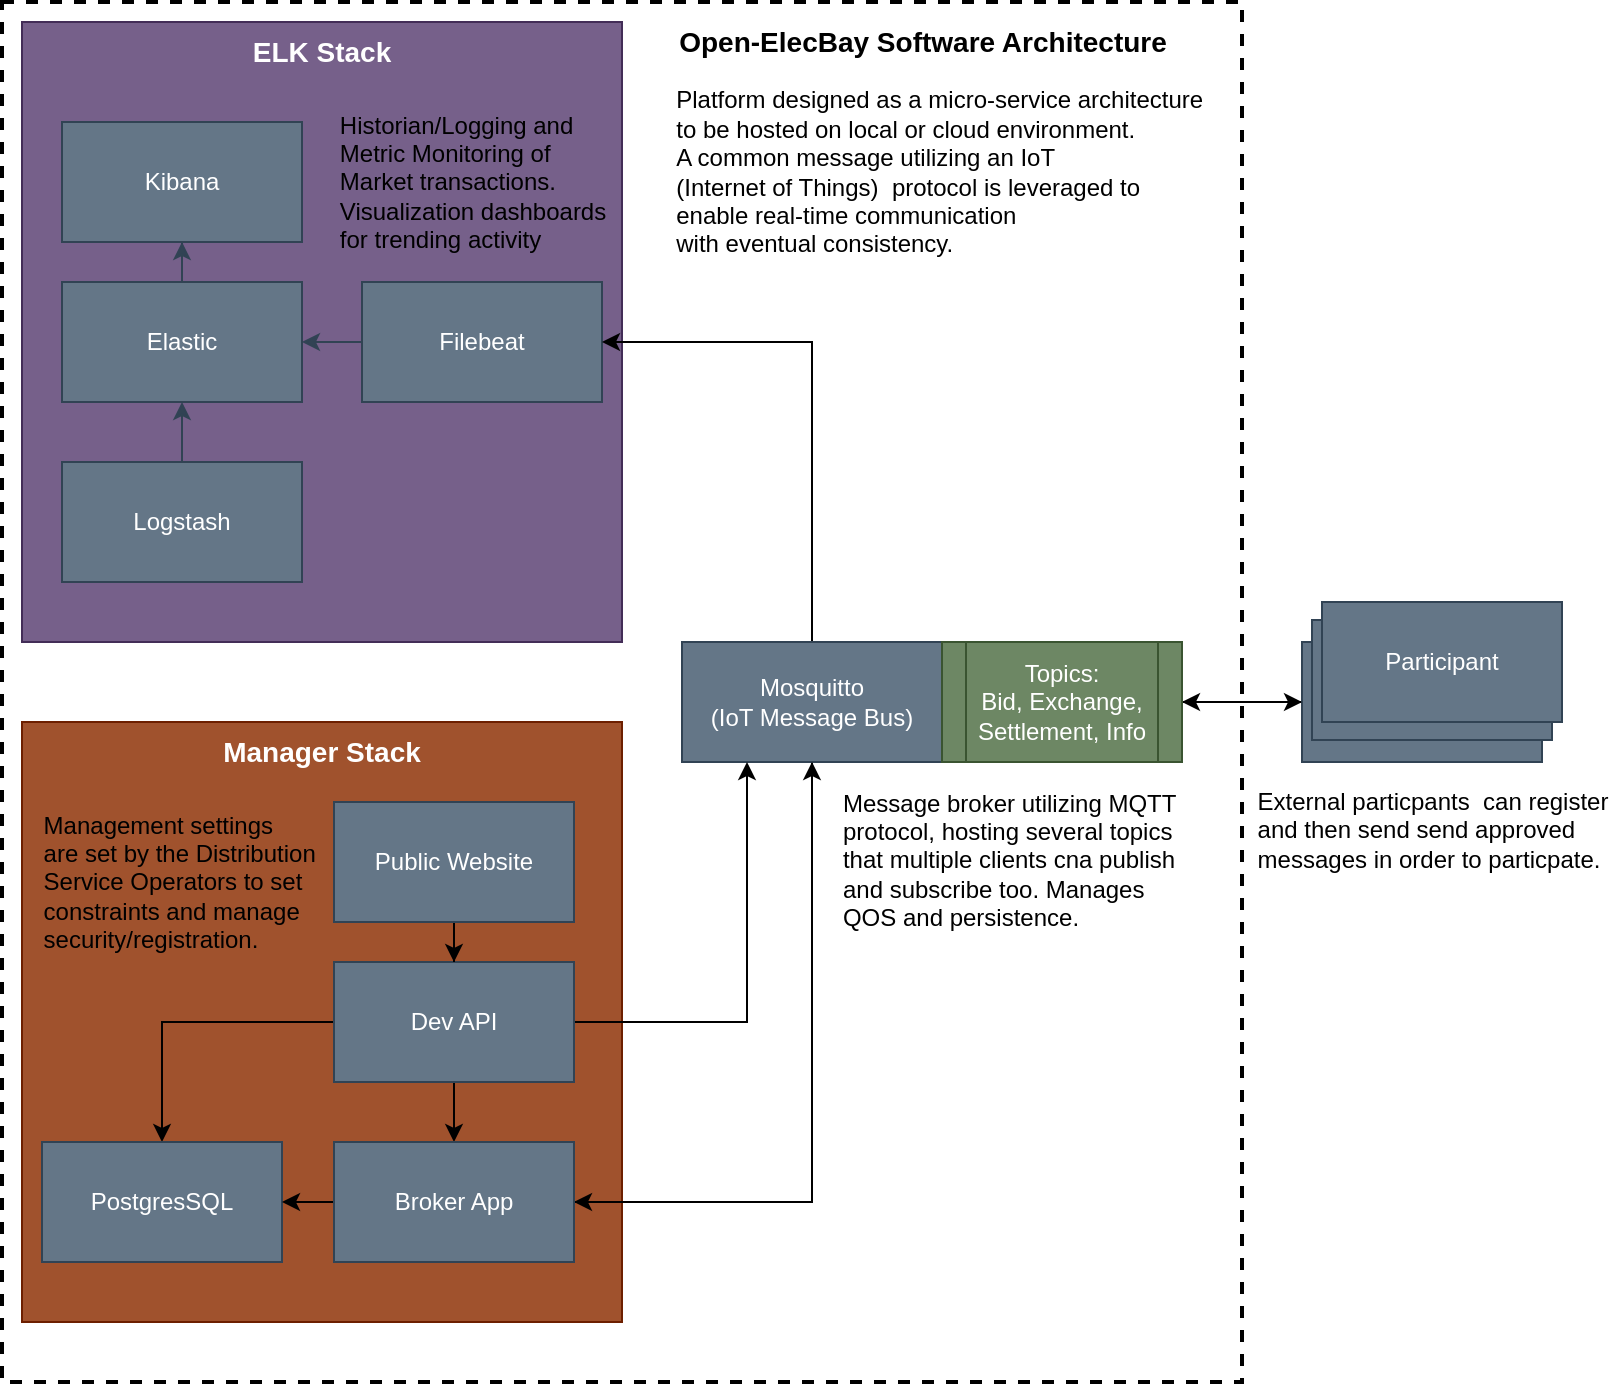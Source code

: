<mxfile>
    <diagram id="RhddXV-z2zho_KPmX8YU" name="SW Architecture">
        <mxGraphModel dx="887" dy="900" grid="1" gridSize="10" guides="1" tooltips="1" connect="1" arrows="1" fold="1" page="1" pageScale="1" pageWidth="850" pageHeight="1100" math="0" shadow="0">
            <root>
                <mxCell id="0"/>
                <mxCell id="1" parent="0"/>
                <mxCell id="57" value="" style="whiteSpace=wrap;html=1;fontSize=14;verticalAlign=top;fillColor=none;dashed=1;strokeWidth=2;" vertex="1" parent="1">
                    <mxGeometry x="30" y="11" width="620" height="690" as="geometry"/>
                </mxCell>
                <mxCell id="18" value="Manager Stack" style="whiteSpace=wrap;html=1;fillColor=#a0522d;strokeColor=#6D1F00;fontColor=#ffffff;verticalAlign=top;fontStyle=1;fontSize=14;" vertex="1" parent="1">
                    <mxGeometry x="40" y="371" width="300" height="300" as="geometry"/>
                </mxCell>
                <mxCell id="17" value="ELK Stack" style="whiteSpace=wrap;html=1;fillColor=#76608a;strokeColor=#432D57;fontColor=#ffffff;verticalAlign=top;fontStyle=1;fontSize=14;" vertex="1" parent="1">
                    <mxGeometry x="40" y="21" width="300" height="310" as="geometry"/>
                </mxCell>
                <mxCell id="4" value="" style="edgeStyle=orthogonalEdgeStyle;rounded=0;orthogonalLoop=1;jettySize=auto;html=1;fillColor=#647687;strokeColor=#314354;" edge="1" parent="1" source="2" target="3">
                    <mxGeometry relative="1" as="geometry"/>
                </mxCell>
                <mxCell id="2" value="Elastic" style="whiteSpace=wrap;html=1;fillColor=#647687;strokeColor=#314354;fontColor=#ffffff;" vertex="1" parent="1">
                    <mxGeometry x="60" y="151" width="120" height="60" as="geometry"/>
                </mxCell>
                <mxCell id="3" value="Kibana" style="whiteSpace=wrap;html=1;fillColor=#647687;strokeColor=#314354;fontColor=#ffffff;" vertex="1" parent="1">
                    <mxGeometry x="60" y="71" width="120" height="60" as="geometry"/>
                </mxCell>
                <mxCell id="10" style="edgeStyle=orthogonalEdgeStyle;rounded=0;orthogonalLoop=1;jettySize=auto;html=1;entryX=0.5;entryY=1;entryDx=0;entryDy=0;fillColor=#647687;strokeColor=#314354;" edge="1" parent="1" source="5" target="2">
                    <mxGeometry relative="1" as="geometry"/>
                </mxCell>
                <mxCell id="5" value="Logstash" style="whiteSpace=wrap;html=1;fillColor=#647687;strokeColor=#314354;fontColor=#ffffff;" vertex="1" parent="1">
                    <mxGeometry x="60" y="241" width="120" height="60" as="geometry"/>
                </mxCell>
                <mxCell id="9" value="" style="edgeStyle=orthogonalEdgeStyle;rounded=0;orthogonalLoop=1;jettySize=auto;html=1;fillColor=#647687;strokeColor=#314354;" edge="1" parent="1" source="7" target="2">
                    <mxGeometry relative="1" as="geometry"/>
                </mxCell>
                <mxCell id="7" value="Filebeat" style="whiteSpace=wrap;html=1;fillColor=#647687;strokeColor=#314354;fontColor=#ffffff;" vertex="1" parent="1">
                    <mxGeometry x="210" y="151" width="120" height="60" as="geometry"/>
                </mxCell>
                <mxCell id="13" style="edgeStyle=orthogonalEdgeStyle;rounded=0;orthogonalLoop=1;jettySize=auto;html=1;entryX=1;entryY=0.5;entryDx=0;entryDy=0;exitX=0.5;exitY=0;exitDx=0;exitDy=0;" edge="1" parent="1" source="11" target="7">
                    <mxGeometry relative="1" as="geometry"/>
                </mxCell>
                <mxCell id="55" style="edgeStyle=orthogonalEdgeStyle;rounded=0;orthogonalLoop=1;jettySize=auto;html=1;entryX=1;entryY=0.5;entryDx=0;entryDy=0;fontSize=14;" edge="1" parent="1" source="11" target="39">
                    <mxGeometry relative="1" as="geometry">
                        <Array as="points">
                            <mxPoint x="435" y="611"/>
                        </Array>
                    </mxGeometry>
                </mxCell>
                <mxCell id="11" value="Mosquitto &lt;br&gt;(IoT Message Bus)" style="whiteSpace=wrap;html=1;fillColor=#647687;strokeColor=#314354;fontColor=#ffffff;" vertex="1" parent="1">
                    <mxGeometry x="370" y="331" width="130" height="60" as="geometry"/>
                </mxCell>
                <mxCell id="29" style="edgeStyle=orthogonalEdgeStyle;rounded=0;orthogonalLoop=1;jettySize=auto;html=1;entryX=0.25;entryY=1;entryDx=0;entryDy=0;fontSize=14;" edge="1" parent="1" source="21" target="11">
                    <mxGeometry relative="1" as="geometry"/>
                </mxCell>
                <mxCell id="37" value="" style="edgeStyle=orthogonalEdgeStyle;rounded=0;orthogonalLoop=1;jettySize=auto;html=1;fontSize=14;" edge="1" parent="1" source="21" target="36">
                    <mxGeometry relative="1" as="geometry"/>
                </mxCell>
                <mxCell id="50" style="edgeStyle=none;rounded=0;orthogonalLoop=1;jettySize=auto;html=1;fontSize=14;" edge="1" parent="1" source="21" target="39">
                    <mxGeometry relative="1" as="geometry"/>
                </mxCell>
                <mxCell id="21" value="Dev API" style="whiteSpace=wrap;html=1;fillColor=#647687;strokeColor=#314354;fontColor=#ffffff;" vertex="1" parent="1">
                    <mxGeometry x="196" y="491" width="120" height="60" as="geometry"/>
                </mxCell>
                <mxCell id="38" style="edgeStyle=orthogonalEdgeStyle;rounded=0;orthogonalLoop=1;jettySize=auto;html=1;fontSize=14;" edge="1" parent="1" source="26" target="21">
                    <mxGeometry relative="1" as="geometry"/>
                </mxCell>
                <mxCell id="26" value="Public Website" style="whiteSpace=wrap;html=1;fillColor=#647687;strokeColor=#314354;fontColor=#ffffff;" vertex="1" parent="1">
                    <mxGeometry x="196" y="411" width="120" height="60" as="geometry"/>
                </mxCell>
                <mxCell id="41" style="edgeStyle=orthogonalEdgeStyle;rounded=0;orthogonalLoop=1;jettySize=auto;html=1;entryX=1;entryY=0.5;entryDx=0;entryDy=0;fontSize=14;" edge="1" parent="1" source="34" target="42">
                    <mxGeometry relative="1" as="geometry"/>
                </mxCell>
                <mxCell id="34" value="Participant" style="whiteSpace=wrap;html=1;fillColor=#647687;strokeColor=#314354;fontColor=#ffffff;" vertex="1" parent="1">
                    <mxGeometry x="680" y="331" width="120" height="60" as="geometry"/>
                </mxCell>
                <mxCell id="36" value="PostgresSQL" style="whiteSpace=wrap;html=1;fillColor=#647687;strokeColor=#314354;fontColor=#ffffff;" vertex="1" parent="1">
                    <mxGeometry x="50" y="581" width="120" height="60" as="geometry"/>
                </mxCell>
                <mxCell id="52" style="edgeStyle=orthogonalEdgeStyle;rounded=0;orthogonalLoop=1;jettySize=auto;html=1;entryX=0.5;entryY=1;entryDx=0;entryDy=0;fontSize=14;" edge="1" parent="1" source="39" target="11">
                    <mxGeometry relative="1" as="geometry"/>
                </mxCell>
                <mxCell id="53" style="edgeStyle=orthogonalEdgeStyle;rounded=0;orthogonalLoop=1;jettySize=auto;html=1;entryX=1;entryY=0.5;entryDx=0;entryDy=0;fontSize=14;" edge="1" parent="1" source="39" target="36">
                    <mxGeometry relative="1" as="geometry"/>
                </mxCell>
                <mxCell id="39" value="Broker App" style="whiteSpace=wrap;html=1;fillColor=#647687;strokeColor=#314354;fontColor=#ffffff;" vertex="1" parent="1">
                    <mxGeometry x="196" y="581" width="120" height="60" as="geometry"/>
                </mxCell>
                <mxCell id="54" style="edgeStyle=orthogonalEdgeStyle;rounded=0;orthogonalLoop=1;jettySize=auto;html=1;fontSize=14;" edge="1" parent="1" source="42" target="34">
                    <mxGeometry relative="1" as="geometry"/>
                </mxCell>
                <mxCell id="42" value="Topics:&lt;br&gt;Bid, Exchange, Settlement, Info" style="shape=process;whiteSpace=wrap;html=1;backgroundOutline=1;fillColor=#6d8764;strokeColor=#3A5431;fontColor=#ffffff;" vertex="1" parent="1">
                    <mxGeometry x="500" y="331" width="120" height="60" as="geometry"/>
                </mxCell>
                <mxCell id="44" value="Open-ElecBay Software Architecture&lt;br&gt;" style="text;html=1;resizable=0;autosize=1;align=center;verticalAlign=middle;points=[];fillColor=none;strokeColor=none;rounded=0;fontSize=14;fontStyle=1" vertex="1" parent="1">
                    <mxGeometry x="360" y="21" width="260" height="20" as="geometry"/>
                </mxCell>
                <mxCell id="58" value="&lt;div style=&quot;text-align: left ; font-size: 12px&quot;&gt;&lt;span style=&quot;font-size: 12px ; font-weight: normal&quot;&gt;Platform designed as a micro-service architecture&amp;nbsp;&lt;/span&gt;&lt;/div&gt;&lt;div style=&quot;text-align: left ; font-size: 12px&quot;&gt;&lt;span style=&quot;font-size: 12px ; font-weight: normal&quot;&gt;to be&amp;nbsp;&lt;/span&gt;&lt;span style=&quot;font-weight: normal&quot;&gt;hosted on local or cloud environment.&amp;nbsp;&lt;/span&gt;&lt;/div&gt;&lt;div style=&quot;text-align: left ; font-size: 12px&quot;&gt;&lt;span style=&quot;font-weight: normal&quot;&gt;A common message&amp;nbsp;&lt;/span&gt;&lt;span style=&quot;font-weight: normal&quot;&gt;utilizing an IoT&amp;nbsp;&lt;/span&gt;&lt;/div&gt;&lt;div style=&quot;text-align: left ; font-size: 12px&quot;&gt;&lt;span style=&quot;font-weight: normal&quot;&gt;(Internet of Things)&amp;nbsp;&amp;nbsp;&lt;/span&gt;&lt;span style=&quot;font-weight: normal&quot;&gt;protocol is leveraged to&amp;nbsp;&lt;/span&gt;&lt;/div&gt;&lt;div style=&quot;text-align: left ; font-size: 12px&quot;&gt;&lt;span style=&quot;font-weight: normal&quot;&gt;enable real-time communication&amp;nbsp;&lt;/span&gt;&lt;/div&gt;&lt;div style=&quot;text-align: left ; font-size: 12px&quot;&gt;&lt;span style=&quot;font-weight: normal&quot;&gt;with eventual consistency.&lt;/span&gt;&lt;/div&gt;" style="text;html=1;resizable=0;autosize=1;align=center;verticalAlign=middle;points=[];fillColor=none;strokeColor=none;rounded=0;fontSize=12;fontStyle=1" vertex="1" parent="1">
                    <mxGeometry x="360" y="51" width="280" height="90" as="geometry"/>
                </mxCell>
                <mxCell id="59" value="&lt;div style=&quot;text-align: left ; font-size: 12px&quot;&gt;&lt;span style=&quot;font-weight: 400&quot;&gt;External particpants&amp;nbsp; can register&lt;/span&gt;&lt;/div&gt;&lt;div style=&quot;text-align: left ; font-size: 12px&quot;&gt;&lt;span style=&quot;font-weight: 400&quot;&gt;and then send send approved&lt;/span&gt;&lt;/div&gt;&lt;div style=&quot;text-align: left ; font-size: 12px&quot;&gt;&lt;span style=&quot;font-weight: 400&quot;&gt;messages in order to particpate.&lt;/span&gt;&lt;/div&gt;" style="text;html=1;resizable=0;autosize=1;align=center;verticalAlign=middle;points=[];fillColor=none;strokeColor=none;rounded=0;fontSize=12;fontStyle=1" vertex="1" parent="1">
                    <mxGeometry x="650" y="400" width="190" height="50" as="geometry"/>
                </mxCell>
                <mxCell id="61" value="&lt;div style=&quot;text-align: left ; font-size: 12px&quot;&gt;&lt;span style=&quot;font-weight: 400&quot;&gt;Management settings&amp;nbsp;&lt;/span&gt;&lt;/div&gt;&lt;div style=&quot;text-align: left ; font-size: 12px&quot;&gt;&lt;span style=&quot;font-weight: 400&quot;&gt;are set by the Distribution&amp;nbsp;&lt;/span&gt;&lt;/div&gt;&lt;div style=&quot;text-align: left ; font-size: 12px&quot;&gt;&lt;span style=&quot;font-weight: 400&quot;&gt;Service Operators to set&amp;nbsp;&lt;/span&gt;&lt;/div&gt;&lt;div style=&quot;text-align: left ; font-size: 12px&quot;&gt;&lt;span style=&quot;font-weight: 400&quot;&gt;constraints and manage&amp;nbsp;&lt;/span&gt;&lt;/div&gt;&lt;div style=&quot;text-align: left ; font-size: 12px&quot;&gt;&lt;span style=&quot;font-weight: 400&quot;&gt;security/registration.&lt;/span&gt;&lt;/div&gt;" style="text;html=1;resizable=0;autosize=1;align=center;verticalAlign=middle;points=[];fillColor=none;strokeColor=none;rounded=0;fontSize=12;fontStyle=1" vertex="1" parent="1">
                    <mxGeometry x="45" y="411" width="150" height="80" as="geometry"/>
                </mxCell>
                <mxCell id="62" value="&lt;div style=&quot;text-align: left ; font-size: 12px&quot;&gt;&lt;span style=&quot;font-weight: 400&quot;&gt;Historian/Logging and&amp;nbsp;&lt;/span&gt;&lt;/div&gt;&lt;div style=&quot;text-align: left ; font-size: 12px&quot;&gt;&lt;span style=&quot;font-weight: 400&quot;&gt;Metric Monitoring of&amp;nbsp;&lt;/span&gt;&lt;/div&gt;&lt;div style=&quot;text-align: left ; font-size: 12px&quot;&gt;&lt;span style=&quot;font-weight: 400&quot;&gt;Market transactions.&lt;/span&gt;&lt;/div&gt;&lt;div style=&quot;text-align: left ; font-size: 12px&quot;&gt;&lt;span style=&quot;font-weight: 400&quot;&gt;Visualization dashboards&lt;/span&gt;&lt;/div&gt;&lt;div style=&quot;text-align: left ; font-size: 12px&quot;&gt;&lt;span style=&quot;font-weight: 400&quot;&gt;for trending activity&lt;/span&gt;&lt;/div&gt;" style="text;html=1;resizable=0;autosize=1;align=center;verticalAlign=middle;points=[];fillColor=none;strokeColor=none;rounded=0;fontSize=12;fontStyle=1" vertex="1" parent="1">
                    <mxGeometry x="190" y="61" width="150" height="80" as="geometry"/>
                </mxCell>
                <mxCell id="63" value="&lt;div style=&quot;text-align: left ; font-size: 12px&quot;&gt;&lt;span style=&quot;font-weight: 400&quot;&gt;Message broker utilizing MQTT&amp;nbsp;&lt;/span&gt;&lt;/div&gt;&lt;div style=&quot;text-align: left ; font-size: 12px&quot;&gt;&lt;span style=&quot;font-weight: 400&quot;&gt;protocol, hosting several topics&lt;/span&gt;&lt;/div&gt;&lt;div style=&quot;text-align: left ; font-size: 12px&quot;&gt;&lt;span style=&quot;font-weight: 400&quot;&gt;that multiple clients cna publish&lt;/span&gt;&lt;/div&gt;&lt;div style=&quot;text-align: left ; font-size: 12px&quot;&gt;&lt;span style=&quot;font-weight: 400&quot;&gt;and subscribe too. Manages&lt;/span&gt;&lt;/div&gt;&lt;div style=&quot;text-align: left ; font-size: 12px&quot;&gt;&lt;span style=&quot;font-weight: 400&quot;&gt;QOS and persistence.&lt;/span&gt;&lt;/div&gt;" style="text;html=1;resizable=0;autosize=1;align=center;verticalAlign=middle;points=[];fillColor=none;strokeColor=none;rounded=0;fontSize=12;fontStyle=1" vertex="1" parent="1">
                    <mxGeometry x="440" y="400" width="190" height="80" as="geometry"/>
                </mxCell>
                <mxCell id="64" value="Participant" style="whiteSpace=wrap;html=1;fillColor=#647687;strokeColor=#314354;fontColor=#ffffff;" vertex="1" parent="1">
                    <mxGeometry x="685" y="320" width="120" height="60" as="geometry"/>
                </mxCell>
                <mxCell id="65" value="Participant" style="whiteSpace=wrap;html=1;fillColor=#647687;strokeColor=#314354;fontColor=#ffffff;" vertex="1" parent="1">
                    <mxGeometry x="690" y="311" width="120" height="60" as="geometry"/>
                </mxCell>
            </root>
        </mxGraphModel>
    </diagram>
    <diagram id="-Wt7N-Y4eYBNkdmQmi1C" name="Metered Volume Contract Process">
        <mxGraphModel dx="887" dy="-200" grid="1" gridSize="10" guides="1" tooltips="1" connect="1" arrows="1" fold="1" page="1" pageScale="1" pageWidth="850" pageHeight="1100" math="0" shadow="0">
            <root>
                <mxCell id="_VPNVBOUFsq6VEltP7iw-0"/>
                <mxCell id="_VPNVBOUFsq6VEltP7iw-1" parent="_VPNVBOUFsq6VEltP7iw-0"/>
                <mxCell id="_VPNVBOUFsq6VEltP7iw-2" value="Settlement Period Contracting" style="shape=table;childLayout=tableLayout;rowLines=0;columnLines=0;startSize=40;html=1;whiteSpace=wrap;collapsible=0;recursiveResize=0;expand=0;pointerEvents=0;fontStyle=1;align=center;rounded=1;fontSize=12;strokeWidth=2;fillColor=#2a2a2a;" vertex="1" parent="_VPNVBOUFsq6VEltP7iw-1">
                    <mxGeometry x="150" y="1180" width="1480" height="920" as="geometry"/>
                </mxCell>
                <mxCell id="_VPNVBOUFsq6VEltP7iw-3" value="Broker" style="swimlane;horizontal=0;points=[[0,0.5],[1,0.5]];portConstraint=eastwest;startSize=40;html=1;whiteSpace=wrap;collapsible=0;recursiveResize=0;expand=0;pointerEvents=0;fontStyle=1" vertex="1" parent="_VPNVBOUFsq6VEltP7iw-2">
                    <mxGeometry y="40" width="1480" height="294" as="geometry"/>
                </mxCell>
                <mxCell id="_VPNVBOUFsq6VEltP7iw-4" value="Start of Bidding Period" style="swimlane;connectable=0;startSize=40;html=1;whiteSpace=wrap;collapsible=0;recursiveResize=0;expand=0;pointerEvents=0;" vertex="1" parent="_VPNVBOUFsq6VEltP7iw-3">
                    <mxGeometry x="40" width="400" height="294" as="geometry"/>
                </mxCell>
                <mxCell id="_VPNVBOUFsq6VEltP7iw-5" value="Review all market Offers from Producers&amp;nbsp;" style="whiteSpace=wrap;html=1;rounded=1;fontSize=12;strokeWidth=2;fillColor=#2a2a2a;verticalAlign=middle;" vertex="1" parent="_VPNVBOUFsq6VEltP7iw-4">
                    <mxGeometry x="170" y="100" width="120" height="60" as="geometry"/>
                </mxCell>
                <mxCell id="_VPNVBOUFsq6VEltP7iw-6" value="Fits into&lt;br&gt;DSO Constraints?" style="rhombus;whiteSpace=wrap;html=1;rounded=0;strokeWidth=2;" vertex="1" parent="_VPNVBOUFsq6VEltP7iw-4">
                    <mxGeometry x="315" y="90" width="80" height="80" as="geometry"/>
                </mxCell>
                <mxCell id="_VPNVBOUFsq6VEltP7iw-7" value="" style="edgeStyle=orthogonalEdgeStyle;rounded=0;orthogonalLoop=1;jettySize=auto;html=1;fontSize=12;" edge="1" parent="_VPNVBOUFsq6VEltP7iw-4" source="_VPNVBOUFsq6VEltP7iw-5" target="_VPNVBOUFsq6VEltP7iw-6">
                    <mxGeometry relative="1" as="geometry"/>
                </mxCell>
                <mxCell id="BwZG9SwS1QtUogokw80c-0" value="Tell Particpants Bidding period started for Next Period" style="whiteSpace=wrap;html=1;rounded=1;fontSize=12;strokeWidth=2;fillColor=#2a2a2a;verticalAlign=middle;" vertex="1" parent="_VPNVBOUFsq6VEltP7iw-4">
                    <mxGeometry x="20" y="100" width="120" height="60" as="geometry"/>
                </mxCell>
                <mxCell id="_VPNVBOUFsq6VEltP7iw-8" value="Approvals and Negotiations" style="swimlane;connectable=0;startSize=40;html=1;whiteSpace=wrap;collapsible=0;recursiveResize=0;expand=0;pointerEvents=0;" vertex="1" parent="_VPNVBOUFsq6VEltP7iw-3">
                    <mxGeometry x="440" width="660" height="294" as="geometry"/>
                </mxCell>
                <mxCell id="_VPNVBOUFsq6VEltP7iw-9" value="Send offer back to Producers" style="whiteSpace=wrap;html=1;rounded=1;strokeWidth=2;" vertex="1" parent="_VPNVBOUFsq6VEltP7iw-8">
                    <mxGeometry x="33" y="180" width="120" height="60" as="geometry"/>
                </mxCell>
                <mxCell id="_VPNVBOUFsq6VEltP7iw-10" value="Publish Offers for&amp;nbsp; Consumers" style="whiteSpace=wrap;html=1;rounded=1;strokeWidth=2;" vertex="1" parent="_VPNVBOUFsq6VEltP7iw-8">
                    <mxGeometry x="163" y="103.5" width="120" height="60" as="geometry"/>
                </mxCell>
                <mxCell id="_VPNVBOUFsq6VEltP7iw-11" value="Contracts Finalized" style="swimlane;connectable=0;startSize=40;html=1;whiteSpace=wrap;collapsible=0;recursiveResize=0;expand=0;pointerEvents=0;" vertex="1" parent="_VPNVBOUFsq6VEltP7iw-3">
                    <mxGeometry x="1100" width="380" height="294" as="geometry"/>
                </mxCell>
                <mxCell id="_VPNVBOUFsq6VEltP7iw-12" value="Close bidding for Settlted Periods" style="whiteSpace=wrap;html=1;rounded=1;strokeWidth=2;" vertex="1" parent="_VPNVBOUFsq6VEltP7iw-11">
                    <mxGeometry x="220" y="130" width="120" height="60" as="geometry"/>
                </mxCell>
                <mxCell id="_VPNVBOUFsq6VEltP7iw-13" style="edgeStyle=orthogonalEdgeStyle;rounded=0;jumpStyle=arc;orthogonalLoop=1;jettySize=auto;html=1;entryX=0;entryY=0.5;entryDx=0;entryDy=0;fontSize=12;startArrow=none;startFill=0;endArrow=classic;endFill=1;" edge="1" parent="_VPNVBOUFsq6VEltP7iw-11" source="_VPNVBOUFsq6VEltP7iw-14" target="_VPNVBOUFsq6VEltP7iw-12">
                    <mxGeometry relative="1" as="geometry"/>
                </mxCell>
                <mxCell id="_VPNVBOUFsq6VEltP7iw-14" value="Gather all approved contracts" style="whiteSpace=wrap;html=1;rounded=1;strokeWidth=2;" vertex="1" parent="_VPNVBOUFsq6VEltP7iw-11">
                    <mxGeometry x="30" y="130" width="120" height="60" as="geometry"/>
                </mxCell>
                <mxCell id="_VPNVBOUFsq6VEltP7iw-15" value="No" style="edgeStyle=orthogonalEdgeStyle;rounded=0;orthogonalLoop=1;jettySize=auto;html=1;fontSize=12;entryX=0;entryY=0.25;entryDx=0;entryDy=0;" edge="1" parent="_VPNVBOUFsq6VEltP7iw-3" source="_VPNVBOUFsq6VEltP7iw-6" target="_VPNVBOUFsq6VEltP7iw-9">
                    <mxGeometry relative="1" as="geometry">
                        <Array as="points">
                            <mxPoint x="395" y="195"/>
                        </Array>
                    </mxGeometry>
                </mxCell>
                <mxCell id="_VPNVBOUFsq6VEltP7iw-16" value="Yes" style="edgeStyle=orthogonalEdgeStyle;rounded=0;orthogonalLoop=1;jettySize=auto;html=1;entryX=0;entryY=0.5;entryDx=0;entryDy=0;fontSize=12;" edge="1" parent="_VPNVBOUFsq6VEltP7iw-3" source="_VPNVBOUFsq6VEltP7iw-6" target="_VPNVBOUFsq6VEltP7iw-10">
                    <mxGeometry relative="1" as="geometry"/>
                </mxCell>
                <mxCell id="_VPNVBOUFsq6VEltP7iw-17" value="Particpant (Producer)" style="swimlane;horizontal=0;points=[[0,0.5],[1,0.5]];portConstraint=eastwest;startSize=40;html=1;whiteSpace=wrap;collapsible=0;recursiveResize=0;expand=0;pointerEvents=0;" vertex="1" parent="_VPNVBOUFsq6VEltP7iw-2">
                    <mxGeometry y="334" width="1480" height="292" as="geometry"/>
                </mxCell>
                <mxCell id="_VPNVBOUFsq6VEltP7iw-18" value="" style="swimlane;connectable=0;startSize=0;html=1;whiteSpace=wrap;collapsible=0;recursiveResize=0;expand=0;pointerEvents=0;" vertex="1" parent="_VPNVBOUFsq6VEltP7iw-17">
                    <mxGeometry x="40" width="400" height="292" as="geometry"/>
                </mxCell>
                <mxCell id="_VPNVBOUFsq6VEltP7iw-19" value="&lt;span style=&quot;text-align: left&quot;&gt;Send Offer to Market for a future Period&lt;/span&gt;" style="whiteSpace=wrap;html=1;rounded=1;fontSize=12;strokeWidth=2;fillColor=#2a2a2a;verticalAlign=middle;" vertex="1" parent="_VPNVBOUFsq6VEltP7iw-18">
                    <mxGeometry x="170" y="129.5" width="120" height="60" as="geometry"/>
                </mxCell>
                <mxCell id="_VPNVBOUFsq6VEltP7iw-20" style="edgeStyle=orthogonalEdgeStyle;rounded=0;orthogonalLoop=1;jettySize=auto;html=1;fontSize=12;" edge="1" parent="_VPNVBOUFsq6VEltP7iw-18" source="_VPNVBOUFsq6VEltP7iw-21" target="_VPNVBOUFsq6VEltP7iw-19">
                    <mxGeometry relative="1" as="geometry"/>
                </mxCell>
                <mxCell id="_VPNVBOUFsq6VEltP7iw-21" value="Review constraints, Make a new Offer&amp;nbsp;&lt;br&gt;from generation at a&amp;nbsp;&lt;br&gt;given period" style="whiteSpace=wrap;html=1;rounded=1;fontSize=12;strokeWidth=2;fillColor=#2a2a2a;verticalAlign=middle;" vertex="1" parent="_VPNVBOUFsq6VEltP7iw-18">
                    <mxGeometry x="170" y="39.5" width="120" height="60" as="geometry"/>
                </mxCell>
                <mxCell id="BwZG9SwS1QtUogokw80c-3" style="edgeStyle=orthogonalEdgeStyle;rounded=0;jumpStyle=arc;orthogonalLoop=1;jettySize=auto;html=1;fontSize=12;startArrow=none;startFill=0;endArrow=classic;endFill=1;" edge="1" parent="_VPNVBOUFsq6VEltP7iw-18" source="BwZG9SwS1QtUogokw80c-2" target="_VPNVBOUFsq6VEltP7iw-19">
                    <mxGeometry relative="1" as="geometry"/>
                </mxCell>
                <mxCell id="BwZG9SwS1QtUogokw80c-2" value="&lt;span style=&quot;text-align: left&quot;&gt;Wait for bidding to start&lt;/span&gt;" style="whiteSpace=wrap;html=1;rounded=1;fontSize=12;strokeWidth=2;fillColor=#2a2a2a;verticalAlign=middle;" vertex="1" parent="_VPNVBOUFsq6VEltP7iw-18">
                    <mxGeometry x="20" y="129.5" width="120" height="60" as="geometry"/>
                </mxCell>
                <mxCell id="_VPNVBOUFsq6VEltP7iw-22" value="" style="swimlane;connectable=0;startSize=0;html=1;whiteSpace=wrap;collapsible=0;recursiveResize=0;expand=0;pointerEvents=0;" vertex="1" parent="_VPNVBOUFsq6VEltP7iw-17">
                    <mxGeometry x="440" width="660" height="292" as="geometry"/>
                </mxCell>
                <mxCell id="_VPNVBOUFsq6VEltP7iw-23" value="Receive Bids from consumers" style="whiteSpace=wrap;html=1;rounded=1;strokeWidth=2;" vertex="1" parent="_VPNVBOUFsq6VEltP7iw-22">
                    <mxGeometry x="250" y="113" width="120" height="60" as="geometry"/>
                </mxCell>
                <mxCell id="_VPNVBOUFsq6VEltP7iw-24" style="edgeStyle=orthogonalEdgeStyle;rounded=0;jumpStyle=arc;orthogonalLoop=1;jettySize=auto;html=1;entryX=0;entryY=0.5;entryDx=0;entryDy=0;fontSize=12;startArrow=none;startFill=0;endArrow=classic;endFill=1;" edge="1" parent="_VPNVBOUFsq6VEltP7iw-22" source="_VPNVBOUFsq6VEltP7iw-25" target="_VPNVBOUFsq6VEltP7iw-27">
                    <mxGeometry relative="1" as="geometry"/>
                </mxCell>
                <mxCell id="_VPNVBOUFsq6VEltP7iw-25" value="Determine if Bid for given offer is optimal" style="whiteSpace=wrap;html=1;rounded=1;strokeWidth=2;" vertex="1" parent="_VPNVBOUFsq6VEltP7iw-22">
                    <mxGeometry x="390" y="113" width="120" height="60" as="geometry"/>
                </mxCell>
                <mxCell id="_VPNVBOUFsq6VEltP7iw-26" value="" style="edgeStyle=orthogonalEdgeStyle;rounded=0;jumpStyle=arc;orthogonalLoop=1;jettySize=auto;html=1;fontSize=12;startArrow=none;startFill=0;endArrow=classic;endFill=1;" edge="1" parent="_VPNVBOUFsq6VEltP7iw-22" source="_VPNVBOUFsq6VEltP7iw-23" target="_VPNVBOUFsq6VEltP7iw-25">
                    <mxGeometry relative="1" as="geometry"/>
                </mxCell>
                <mxCell id="_VPNVBOUFsq6VEltP7iw-27" value="Take It" style="rhombus;whiteSpace=wrap;html=1;rounded=0;strokeWidth=2;" vertex="1" parent="_VPNVBOUFsq6VEltP7iw-22">
                    <mxGeometry x="550" y="103" width="80" height="80" as="geometry"/>
                </mxCell>
                <mxCell id="_VPNVBOUFsq6VEltP7iw-28" value="Send Rejction of offer to consumer" style="whiteSpace=wrap;html=1;rounded=1;strokeWidth=2;" vertex="1" parent="_VPNVBOUFsq6VEltP7iw-22">
                    <mxGeometry x="530" y="206" width="120" height="60" as="geometry"/>
                </mxCell>
                <mxCell id="_VPNVBOUFsq6VEltP7iw-29" style="edgeStyle=orthogonalEdgeStyle;rounded=0;jumpStyle=arc;orthogonalLoop=1;jettySize=auto;html=1;entryX=0.5;entryY=0;entryDx=0;entryDy=0;fontSize=12;startArrow=none;startFill=0;endArrow=classic;endFill=1;" edge="1" parent="_VPNVBOUFsq6VEltP7iw-22" source="_VPNVBOUFsq6VEltP7iw-27" target="_VPNVBOUFsq6VEltP7iw-28">
                    <mxGeometry relative="1" as="geometry"/>
                </mxCell>
                <mxCell id="_VPNVBOUFsq6VEltP7iw-30" value="" style="swimlane;connectable=0;startSize=0;html=1;whiteSpace=wrap;collapsible=0;recursiveResize=0;expand=0;pointerEvents=0;" vertex="1" parent="_VPNVBOUFsq6VEltP7iw-17">
                    <mxGeometry x="1100" width="380" height="292" as="geometry"/>
                </mxCell>
                <mxCell id="_VPNVBOUFsq6VEltP7iw-31" value="Submit Contract Approval Request" style="whiteSpace=wrap;html=1;rounded=1;strokeWidth=2;" vertex="1" parent="_VPNVBOUFsq6VEltP7iw-30">
                    <mxGeometry x="20" y="130" width="120" height="60" as="geometry"/>
                </mxCell>
                <mxCell id="_VPNVBOUFsq6VEltP7iw-32" value="Agreed?" style="rhombus;whiteSpace=wrap;html=1;rounded=0;strokeWidth=2;" vertex="1" parent="_VPNVBOUFsq6VEltP7iw-30">
                    <mxGeometry x="165" y="122" width="80" height="80" as="geometry"/>
                </mxCell>
                <mxCell id="_VPNVBOUFsq6VEltP7iw-33" value="" style="edgeStyle=orthogonalEdgeStyle;rounded=0;jumpStyle=arc;orthogonalLoop=1;jettySize=auto;html=1;fontSize=12;startArrow=none;startFill=0;endArrow=classic;endFill=1;" edge="1" parent="_VPNVBOUFsq6VEltP7iw-30" source="_VPNVBOUFsq6VEltP7iw-31" target="_VPNVBOUFsq6VEltP7iw-32">
                    <mxGeometry relative="1" as="geometry"/>
                </mxCell>
                <mxCell id="_VPNVBOUFsq6VEltP7iw-34" value="Submit Final Contract for Period with/ Pricing and Load/Gen" style="whiteSpace=wrap;html=1;rounded=1;strokeWidth=2;" vertex="1" parent="_VPNVBOUFsq6VEltP7iw-30">
                    <mxGeometry x="144" y="16" width="120" height="60" as="geometry"/>
                </mxCell>
                <mxCell id="_VPNVBOUFsq6VEltP7iw-35" value="Yes" style="edgeStyle=orthogonalEdgeStyle;rounded=0;jumpStyle=arc;orthogonalLoop=1;jettySize=auto;html=1;fontSize=12;startArrow=none;startFill=0;endArrow=classic;endFill=1;" edge="1" parent="_VPNVBOUFsq6VEltP7iw-30" source="_VPNVBOUFsq6VEltP7iw-32" target="_VPNVBOUFsq6VEltP7iw-34">
                    <mxGeometry relative="1" as="geometry"/>
                </mxCell>
                <mxCell id="_VPNVBOUFsq6VEltP7iw-36" value="Yes" style="edgeStyle=orthogonalEdgeStyle;rounded=0;jumpStyle=arc;orthogonalLoop=1;jettySize=auto;html=1;fontSize=12;startArrow=none;startFill=0;endArrow=classic;endFill=1;entryX=0;entryY=0.5;entryDx=0;entryDy=0;" edge="1" parent="_VPNVBOUFsq6VEltP7iw-17" source="_VPNVBOUFsq6VEltP7iw-27" target="_VPNVBOUFsq6VEltP7iw-31">
                    <mxGeometry relative="1" as="geometry">
                        <mxPoint x="970" y="93" as="targetPoint"/>
                    </mxGeometry>
                </mxCell>
                <mxCell id="_VPNVBOUFsq6VEltP7iw-57" style="edgeStyle=orthogonalEdgeStyle;rounded=0;orthogonalLoop=1;jettySize=auto;html=1;entryX=0;entryY=0.5;entryDx=0;entryDy=0;fontSize=12;" edge="1" parent="_VPNVBOUFsq6VEltP7iw-2" source="_VPNVBOUFsq6VEltP7iw-19" target="_VPNVBOUFsq6VEltP7iw-5">
                    <mxGeometry relative="1" as="geometry">
                        <Array as="points">
                            <mxPoint x="190" y="466.5"/>
                            <mxPoint x="190" y="170.5"/>
                        </Array>
                    </mxGeometry>
                </mxCell>
                <mxCell id="_VPNVBOUFsq6VEltP7iw-37" value="Particpant (Consumer)" style="swimlane;horizontal=0;points=[[0,0.5],[1,0.5]];portConstraint=eastwest;startSize=40;html=1;whiteSpace=wrap;collapsible=0;recursiveResize=0;expand=0;pointerEvents=0;" vertex="1" parent="_VPNVBOUFsq6VEltP7iw-2">
                    <mxGeometry y="626" width="1480" height="294" as="geometry"/>
                </mxCell>
                <mxCell id="_VPNVBOUFsq6VEltP7iw-38" value="" style="swimlane;connectable=0;startSize=0;html=1;whiteSpace=wrap;collapsible=0;recursiveResize=0;expand=0;pointerEvents=0;" vertex="1" parent="_VPNVBOUFsq6VEltP7iw-37">
                    <mxGeometry x="40" width="400" height="294" as="geometry"/>
                </mxCell>
                <mxCell id="BwZG9SwS1QtUogokw80c-4" value="&lt;span style=&quot;text-align: left&quot;&gt;Wait for bidding to start&lt;/span&gt;" style="whiteSpace=wrap;html=1;rounded=1;fontSize=12;strokeWidth=2;fillColor=#2a2a2a;verticalAlign=middle;" vertex="1" parent="_VPNVBOUFsq6VEltP7iw-38">
                    <mxGeometry x="30" y="117" width="120" height="60" as="geometry"/>
                </mxCell>
                <mxCell id="_VPNVBOUFsq6VEltP7iw-39" value="" style="swimlane;connectable=0;startSize=0;html=1;whiteSpace=wrap;collapsible=0;recursiveResize=0;expand=0;pointerEvents=0;" vertex="1" parent="_VPNVBOUFsq6VEltP7iw-37">
                    <mxGeometry x="440" width="660" height="294" as="geometry"/>
                </mxCell>
                <mxCell id="_VPNVBOUFsq6VEltP7iw-40" value="No" style="edgeStyle=orthogonalEdgeStyle;rounded=0;jumpStyle=arc;orthogonalLoop=1;jettySize=auto;html=1;entryX=0.75;entryY=0;entryDx=0;entryDy=0;fontSize=12;startArrow=none;startFill=0;endArrow=classic;endFill=1;" edge="1" parent="_VPNVBOUFsq6VEltP7iw-39" source="_VPNVBOUFsq6VEltP7iw-41" target="_VPNVBOUFsq6VEltP7iw-49">
                    <mxGeometry relative="1" as="geometry">
                        <Array as="points">
                            <mxPoint x="370" y="57"/>
                            <mxPoint x="140" y="57"/>
                        </Array>
                    </mxGeometry>
                </mxCell>
                <mxCell id="_VPNVBOUFsq6VEltP7iw-41" value="Take It" style="rhombus;whiteSpace=wrap;html=1;rounded=0;strokeWidth=2;" vertex="1" parent="_VPNVBOUFsq6VEltP7iw-39">
                    <mxGeometry x="330" y="172" width="80" height="80" as="geometry"/>
                </mxCell>
                <mxCell id="_VPNVBOUFsq6VEltP7iw-42" value="Submit a Bid for&amp;nbsp;&lt;br&gt;the given offer" style="whiteSpace=wrap;html=1;rounded=1;strokeWidth=2;" vertex="1" parent="_VPNVBOUFsq6VEltP7iw-39">
                    <mxGeometry x="440" y="54" width="120" height="60" as="geometry"/>
                </mxCell>
                <mxCell id="_VPNVBOUFsq6VEltP7iw-43" value="" style="edgeStyle=orthogonalEdgeStyle;rounded=0;orthogonalLoop=1;jettySize=auto;html=1;fontSize=12;entryX=0;entryY=0.5;entryDx=0;entryDy=0;" edge="1" parent="_VPNVBOUFsq6VEltP7iw-39" source="_VPNVBOUFsq6VEltP7iw-41" target="_VPNVBOUFsq6VEltP7iw-52">
                    <mxGeometry relative="1" as="geometry"/>
                </mxCell>
                <mxCell id="_VPNVBOUFsq6VEltP7iw-44" value="Yes" style="edgeLabel;html=1;align=center;verticalAlign=middle;resizable=0;points=[];fontSize=12;" vertex="1" connectable="0" parent="_VPNVBOUFsq6VEltP7iw-43">
                    <mxGeometry x="0.097" y="1" relative="1" as="geometry">
                        <mxPoint as="offset"/>
                    </mxGeometry>
                </mxCell>
                <mxCell id="_VPNVBOUFsq6VEltP7iw-45" value="Offer Available" style="rhombus;whiteSpace=wrap;html=1;rounded=0;strokeWidth=2;" vertex="1" parent="_VPNVBOUFsq6VEltP7iw-39">
                    <mxGeometry x="203" y="67" width="80" height="80" as="geometry"/>
                </mxCell>
                <mxCell id="_VPNVBOUFsq6VEltP7iw-46" value="Determine if offer is optimal for consumer" style="whiteSpace=wrap;html=1;rounded=1;strokeWidth=2;" vertex="1" parent="_VPNVBOUFsq6VEltP7iw-39">
                    <mxGeometry x="183" y="182" width="120" height="60" as="geometry"/>
                </mxCell>
                <mxCell id="_VPNVBOUFsq6VEltP7iw-47" style="edgeStyle=orthogonalEdgeStyle;rounded=0;orthogonalLoop=1;jettySize=auto;html=1;fontSize=12;" edge="1" parent="_VPNVBOUFsq6VEltP7iw-39" source="_VPNVBOUFsq6VEltP7iw-46" target="_VPNVBOUFsq6VEltP7iw-41">
                    <mxGeometry relative="1" as="geometry"/>
                </mxCell>
                <mxCell id="_VPNVBOUFsq6VEltP7iw-48" value="Yes" style="edgeStyle=orthogonalEdgeStyle;curved=1;rounded=0;orthogonalLoop=1;jettySize=auto;html=1;fontSize=12;" edge="1" parent="_VPNVBOUFsq6VEltP7iw-39" source="_VPNVBOUFsq6VEltP7iw-45" target="_VPNVBOUFsq6VEltP7iw-46">
                    <mxGeometry relative="1" as="geometry"/>
                </mxCell>
                <mxCell id="_VPNVBOUFsq6VEltP7iw-49" value="&lt;div style=&quot;text-align: left&quot;&gt;&lt;span&gt;Look for Offers&amp;nbsp;&lt;/span&gt;&lt;/div&gt;&lt;div style=&quot;text-align: left&quot;&gt;&lt;span&gt;in the forecasted&lt;/span&gt;&lt;/div&gt;&lt;div style=&quot;text-align: left&quot;&gt;&lt;span&gt;load period&lt;/span&gt;&lt;/div&gt;" style="whiteSpace=wrap;html=1;rounded=1;fontSize=12;strokeWidth=2;fillColor=#2a2a2a;verticalAlign=middle;" vertex="1" parent="_VPNVBOUFsq6VEltP7iw-39">
                    <mxGeometry x="50" y="77" width="120" height="60" as="geometry"/>
                </mxCell>
                <mxCell id="_VPNVBOUFsq6VEltP7iw-50" value="" style="edgeStyle=orthogonalEdgeStyle;curved=1;rounded=0;orthogonalLoop=1;jettySize=auto;html=1;fontSize=12;" edge="1" parent="_VPNVBOUFsq6VEltP7iw-39" source="_VPNVBOUFsq6VEltP7iw-49" target="_VPNVBOUFsq6VEltP7iw-45">
                    <mxGeometry relative="1" as="geometry"/>
                </mxCell>
                <mxCell id="_VPNVBOUFsq6VEltP7iw-51" value="No" style="edgeStyle=orthogonalEdgeStyle;curved=1;rounded=0;jumpStyle=arc;orthogonalLoop=1;jettySize=auto;html=1;entryX=0.5;entryY=1;entryDx=0;entryDy=0;fontSize=12;startArrow=none;startFill=0;endArrow=classic;endFill=1;" edge="1" parent="_VPNVBOUFsq6VEltP7iw-39" source="_VPNVBOUFsq6VEltP7iw-52" target="_VPNVBOUFsq6VEltP7iw-42">
                    <mxGeometry relative="1" as="geometry"/>
                </mxCell>
                <mxCell id="_VPNVBOUFsq6VEltP7iw-52" value="Contract&lt;br&gt;Approval?" style="rhombus;whiteSpace=wrap;html=1;rounded=0;strokeWidth=2;" vertex="1" parent="_VPNVBOUFsq6VEltP7iw-39">
                    <mxGeometry x="460" y="172" width="80" height="80" as="geometry"/>
                </mxCell>
                <mxCell id="_VPNVBOUFsq6VEltP7iw-53" value="" style="swimlane;connectable=0;startSize=0;html=1;whiteSpace=wrap;collapsible=0;recursiveResize=0;expand=0;pointerEvents=0;" vertex="1" parent="_VPNVBOUFsq6VEltP7iw-37">
                    <mxGeometry x="1100" width="380" height="294" as="geometry"/>
                </mxCell>
                <mxCell id="_VPNVBOUFsq6VEltP7iw-54" value="Approve Contract" style="whiteSpace=wrap;html=1;rounded=1;strokeWidth=2;" vertex="1" parent="_VPNVBOUFsq6VEltP7iw-53">
                    <mxGeometry x="144" y="182" width="120" height="60" as="geometry"/>
                </mxCell>
                <mxCell id="_VPNVBOUFsq6VEltP7iw-55" value="Yes" style="edgeStyle=orthogonalEdgeStyle;rounded=0;jumpStyle=arc;orthogonalLoop=1;jettySize=auto;html=1;entryX=0;entryY=0.5;entryDx=0;entryDy=0;fontSize=12;startArrow=none;startFill=0;endArrow=classic;endFill=1;" edge="1" parent="_VPNVBOUFsq6VEltP7iw-37" source="_VPNVBOUFsq6VEltP7iw-52" target="_VPNVBOUFsq6VEltP7iw-54">
                    <mxGeometry relative="1" as="geometry"/>
                </mxCell>
                <mxCell id="BwZG9SwS1QtUogokw80c-6" style="edgeStyle=orthogonalEdgeStyle;rounded=0;jumpStyle=arc;orthogonalLoop=1;jettySize=auto;html=1;entryX=0;entryY=0.75;entryDx=0;entryDy=0;fontSize=12;startArrow=none;startFill=0;endArrow=classic;endFill=1;" edge="1" parent="_VPNVBOUFsq6VEltP7iw-37" source="BwZG9SwS1QtUogokw80c-4" target="_VPNVBOUFsq6VEltP7iw-49">
                    <mxGeometry relative="1" as="geometry"/>
                </mxCell>
                <mxCell id="_VPNVBOUFsq6VEltP7iw-56" style="edgeStyle=orthogonalEdgeStyle;rounded=0;orthogonalLoop=1;jettySize=auto;html=1;fontSize=12;entryX=1;entryY=0.25;entryDx=0;entryDy=0;exitX=0.5;exitY=1;exitDx=0;exitDy=0;" edge="1" parent="_VPNVBOUFsq6VEltP7iw-2" source="_VPNVBOUFsq6VEltP7iw-9" target="_VPNVBOUFsq6VEltP7iw-21">
                    <mxGeometry relative="1" as="geometry">
                        <mxPoint x="430" y="390" as="targetPoint"/>
                        <Array as="points">
                            <mxPoint x="533" y="365"/>
                        </Array>
                    </mxGeometry>
                </mxCell>
                <mxCell id="_VPNVBOUFsq6VEltP7iw-58" style="edgeStyle=orthogonalEdgeStyle;rounded=0;orthogonalLoop=1;jettySize=auto;html=1;fontSize=12;exitX=0.5;exitY=1;exitDx=0;exitDy=0;jumpStyle=arc;dashed=1;endArrow=diamond;endFill=1;dashPattern=1 1;startArrow=diamond;startFill=1;entryX=0;entryY=0.5;entryDx=0;entryDy=0;elbow=vertical;curved=1;" edge="1" parent="_VPNVBOUFsq6VEltP7iw-2" source="_VPNVBOUFsq6VEltP7iw-10" target="_VPNVBOUFsq6VEltP7iw-49">
                    <mxGeometry relative="1" as="geometry">
                        <mxPoint x="560" y="180" as="sourcePoint"/>
                        <mxPoint x="530" y="650" as="targetPoint"/>
                    </mxGeometry>
                </mxCell>
                <mxCell id="_VPNVBOUFsq6VEltP7iw-59" style="edgeStyle=orthogonalEdgeStyle;rounded=0;jumpStyle=arc;orthogonalLoop=1;jettySize=auto;html=1;entryX=0.5;entryY=1;entryDx=0;entryDy=0;fontSize=12;startArrow=none;startFill=0;endArrow=classic;endFill=1;exitX=0.5;exitY=0;exitDx=0;exitDy=0;" edge="1" parent="_VPNVBOUFsq6VEltP7iw-2" source="_VPNVBOUFsq6VEltP7iw-42" target="_VPNVBOUFsq6VEltP7iw-23">
                    <mxGeometry relative="1" as="geometry">
                        <Array as="points">
                            <mxPoint x="940" y="590"/>
                            <mxPoint x="750" y="590"/>
                        </Array>
                    </mxGeometry>
                </mxCell>
                <mxCell id="_VPNVBOUFsq6VEltP7iw-60" style="edgeStyle=orthogonalEdgeStyle;rounded=0;jumpStyle=arc;orthogonalLoop=1;jettySize=auto;html=1;entryX=0.5;entryY=1;entryDx=0;entryDy=0;fontSize=12;startArrow=none;startFill=0;endArrow=classic;endFill=1;" edge="1" parent="_VPNVBOUFsq6VEltP7iw-2" source="_VPNVBOUFsq6VEltP7iw-28" target="_VPNVBOUFsq6VEltP7iw-49">
                    <mxGeometry relative="1" as="geometry">
                        <Array as="points">
                            <mxPoint x="1030" y="900"/>
                            <mxPoint x="550" y="900"/>
                        </Array>
                    </mxGeometry>
                </mxCell>
                <mxCell id="_VPNVBOUFsq6VEltP7iw-61" style="edgeStyle=orthogonalEdgeStyle;rounded=0;jumpStyle=arc;orthogonalLoop=1;jettySize=auto;html=1;entryX=0.5;entryY=1;entryDx=0;entryDy=0;fontSize=12;startArrow=none;startFill=0;endArrow=classic;endFill=1;" edge="1" parent="_VPNVBOUFsq6VEltP7iw-2" source="_VPNVBOUFsq6VEltP7iw-31" target="_VPNVBOUFsq6VEltP7iw-46">
                    <mxGeometry relative="1" as="geometry">
                        <Array as="points">
                            <mxPoint x="1170" y="888"/>
                            <mxPoint x="683" y="888"/>
                        </Array>
                    </mxGeometry>
                </mxCell>
                <mxCell id="_VPNVBOUFsq6VEltP7iw-62" style="edgeStyle=orthogonalEdgeStyle;rounded=0;jumpStyle=arc;orthogonalLoop=1;jettySize=auto;html=1;entryX=0.5;entryY=1;entryDx=0;entryDy=0;fontSize=12;startArrow=none;startFill=0;endArrow=classic;endFill=1;" edge="1" parent="_VPNVBOUFsq6VEltP7iw-2" source="_VPNVBOUFsq6VEltP7iw-54" target="_VPNVBOUFsq6VEltP7iw-32">
                    <mxGeometry relative="1" as="geometry"/>
                </mxCell>
                <mxCell id="_VPNVBOUFsq6VEltP7iw-63" style="edgeStyle=orthogonalEdgeStyle;rounded=0;jumpStyle=arc;orthogonalLoop=1;jettySize=auto;html=1;entryX=0.5;entryY=1;entryDx=0;entryDy=0;fontSize=12;startArrow=none;startFill=0;endArrow=classic;endFill=1;" edge="1" parent="_VPNVBOUFsq6VEltP7iw-2" source="_VPNVBOUFsq6VEltP7iw-34" target="_VPNVBOUFsq6VEltP7iw-14">
                    <mxGeometry relative="1" as="geometry"/>
                </mxCell>
                <mxCell id="BwZG9SwS1QtUogokw80c-5" style="edgeStyle=orthogonalEdgeStyle;rounded=0;jumpStyle=arc;orthogonalLoop=1;jettySize=auto;html=1;fontSize=12;startArrow=none;startFill=0;endArrow=classic;endFill=1;entryX=0.5;entryY=0;entryDx=0;entryDy=0;" edge="1" parent="_VPNVBOUFsq6VEltP7iw-2" source="BwZG9SwS1QtUogokw80c-0" target="BwZG9SwS1QtUogokw80c-4">
                    <mxGeometry relative="1" as="geometry">
                        <mxPoint x="120" y="310" as="targetPoint"/>
                        <Array as="points">
                            <mxPoint x="120" y="240"/>
                            <mxPoint x="50" y="240"/>
                            <mxPoint x="50" y="710"/>
                            <mxPoint x="130" y="710"/>
                        </Array>
                    </mxGeometry>
                </mxCell>
                <mxCell id="BwZG9SwS1QtUogokw80c-1" style="edgeStyle=orthogonalEdgeStyle;rounded=0;jumpStyle=arc;orthogonalLoop=1;jettySize=auto;html=1;fontSize=12;startArrow=none;startFill=0;endArrow=classic;endFill=1;entryX=0.5;entryY=0;entryDx=0;entryDy=0;" edge="1" parent="_VPNVBOUFsq6VEltP7iw-2" source="BwZG9SwS1QtUogokw80c-0" target="BwZG9SwS1QtUogokw80c-2">
                    <mxGeometry relative="1" as="geometry">
                        <mxPoint x="40" y="470" as="targetPoint"/>
                        <Array as="points">
                            <mxPoint x="120" y="320"/>
                            <mxPoint x="120" y="320"/>
                        </Array>
                    </mxGeometry>
                </mxCell>
            </root>
        </mxGraphModel>
    </diagram>
    <diagram id="C30U0wvYt2MhRaaWM7Rp" name="Page-3">
        <mxGraphModel dx="647" dy="-200" grid="1" gridSize="10" guides="1" tooltips="1" connect="1" arrows="1" fold="1" page="1" pageScale="1" pageWidth="850" pageHeight="1100" math="0" shadow="0">
            <root>
                <mxCell id="hiWhzOmVJdowxT46B0jT-0"/>
                <mxCell id="hiWhzOmVJdowxT46B0jT-1" parent="hiWhzOmVJdowxT46B0jT-0"/>
                <mxCell id="hiWhzOmVJdowxT46B0jT-2" value="P2P Network&lt;br&gt;Bidding Process" style="text;html=1;resizable=0;autosize=1;align=center;verticalAlign=middle;points=[];fillColor=none;strokeColor=none;rounded=0;fontSize=14;fontStyle=1;rotation=0;" vertex="1" parent="hiWhzOmVJdowxT46B0jT-1">
                    <mxGeometry x="226" y="1160" width="130" height="40" as="geometry"/>
                </mxCell>
                <mxCell id="hiWhzOmVJdowxT46B0jT-3" style="edgeStyle=orthogonalEdgeStyle;rounded=0;orthogonalLoop=1;jettySize=auto;html=1;fontSize=12;curved=1;" edge="1" parent="hiWhzOmVJdowxT46B0jT-1" source="hiWhzOmVJdowxT46B0jT-4" target="hiWhzOmVJdowxT46B0jT-9">
                    <mxGeometry relative="1" as="geometry"/>
                </mxCell>
                <mxCell id="hiWhzOmVJdowxT46B0jT-4" value="Participant N" style="ellipse;whiteSpace=wrap;html=1;fontSize=12;strokeWidth=2;verticalAlign=middle;strokeColor=#3A5431;fillColor=#6d8764;fontColor=#ffffff;" vertex="1" parent="hiWhzOmVJdowxT46B0jT-1">
                    <mxGeometry x="240" y="1470" width="80" height="80" as="geometry"/>
                </mxCell>
                <mxCell id="hiWhzOmVJdowxT46B0jT-5" style="edgeStyle=orthogonalEdgeStyle;rounded=0;orthogonalLoop=1;jettySize=auto;html=1;entryX=0.25;entryY=0;entryDx=0;entryDy=0;fontSize=12;curved=1;" edge="1" parent="hiWhzOmVJdowxT46B0jT-1" source="hiWhzOmVJdowxT46B0jT-6" target="hiWhzOmVJdowxT46B0jT-9">
                    <mxGeometry relative="1" as="geometry"/>
                </mxCell>
                <mxCell id="hiWhzOmVJdowxT46B0jT-6" value="Participant 1" style="ellipse;whiteSpace=wrap;html=1;fontSize=12;strokeWidth=2;verticalAlign=middle;strokeColor=#3A5431;fillColor=#6d8764;fontColor=#ffffff;" vertex="1" parent="hiWhzOmVJdowxT46B0jT-1">
                    <mxGeometry x="126" y="1270" width="80" height="80" as="geometry"/>
                </mxCell>
                <mxCell id="hiWhzOmVJdowxT46B0jT-7" style="edgeStyle=orthogonalEdgeStyle;rounded=0;orthogonalLoop=1;jettySize=auto;html=1;entryX=0;entryY=0.5;entryDx=0;entryDy=0;fontSize=12;curved=1;" edge="1" parent="hiWhzOmVJdowxT46B0jT-1" source="hiWhzOmVJdowxT46B0jT-8" target="hiWhzOmVJdowxT46B0jT-9">
                    <mxGeometry relative="1" as="geometry"/>
                </mxCell>
                <mxCell id="hiWhzOmVJdowxT46B0jT-8" value="Participant 2" style="ellipse;whiteSpace=wrap;html=1;fontSize=12;strokeWidth=2;verticalAlign=middle;strokeColor=#3A5431;fillColor=#6d8764;fontColor=#ffffff;" vertex="1" parent="hiWhzOmVJdowxT46B0jT-1">
                    <mxGeometry x="120" y="1380" width="80" height="80" as="geometry"/>
                </mxCell>
                <mxCell id="hiWhzOmVJdowxT46B0jT-9" value="Open-ElecBay&lt;br&gt;(Bidding)" style="whiteSpace=wrap;html=1;fontSize=12;strokeWidth=2;fillColor=#76608a;verticalAlign=middle;rounded=1;strokeColor=#432D57;fontColor=#ffffff;" vertex="1" parent="hiWhzOmVJdowxT46B0jT-1">
                    <mxGeometry x="250" y="1360" width="120" height="60" as="geometry"/>
                </mxCell>
                <mxCell id="hiWhzOmVJdowxT46B0jT-10" style="edgeStyle=orthogonalEdgeStyle;rounded=0;orthogonalLoop=1;jettySize=auto;html=1;entryX=0.5;entryY=0;entryDx=0;entryDy=0;fontSize=12;curved=1;" edge="1" parent="hiWhzOmVJdowxT46B0jT-1" source="hiWhzOmVJdowxT46B0jT-11" target="hiWhzOmVJdowxT46B0jT-9">
                    <mxGeometry relative="1" as="geometry"/>
                </mxCell>
                <mxCell id="hiWhzOmVJdowxT46B0jT-11" value="DSO/Broker" style="ellipse;whiteSpace=wrap;html=1;fontSize=12;strokeWidth=2;verticalAlign=middle;strokeColor=#6D1F00;fillColor=#a0522d;fontColor=#ffffff;" vertex="1" parent="hiWhzOmVJdowxT46B0jT-1">
                    <mxGeometry x="270" y="1240" width="80" height="80" as="geometry"/>
                </mxCell>
                <mxCell id="hiWhzOmVJdowxT46B0jT-12" value="&lt;span style=&quot;font-weight: 400&quot;&gt;During the bidding process any&lt;br&gt;&lt;div style=&quot;text-align: left&quot;&gt;&lt;span&gt;participant can submit a bid for&lt;/span&gt;&lt;/div&gt;&lt;div style=&quot;text-align: left&quot;&gt;&lt;span&gt;any future &quot;period&quot;.&lt;/span&gt;&lt;/div&gt;&lt;/span&gt;" style="text;html=1;resizable=0;autosize=1;align=center;verticalAlign=middle;points=[];fillColor=none;strokeColor=none;rounded=0;fontSize=12;fontStyle=1" vertex="1" parent="hiWhzOmVJdowxT46B0jT-1">
                    <mxGeometry x="440" y="1215" width="180" height="50" as="geometry"/>
                </mxCell>
            </root>
        </mxGraphModel>
    </diagram>
    <diagram id="7Te-DzKswcn-XossJuFO" name="Page-4">
        <mxGraphModel dx="647" dy="2000" grid="1" gridSize="10" guides="1" tooltips="1" connect="1" arrows="1" fold="1" page="1" pageScale="1" pageWidth="850" pageHeight="1100" math="0" shadow="0">
            <root>
                <mxCell id="iLmhON-b7zHYLyRR5lnO-0"/>
                <mxCell id="iLmhON-b7zHYLyRR5lnO-1" parent="iLmhON-b7zHYLyRR5lnO-0"/>
                <mxCell id="iLmhON-b7zHYLyRR5lnO-21" value="" style="edgeStyle=orthogonalEdgeStyle;rounded=0;jumpStyle=arc;orthogonalLoop=1;jettySize=auto;html=1;fontSize=12;startArrow=none;startFill=0;endArrow=classic;endFill=1;" edge="1" parent="iLmhON-b7zHYLyRR5lnO-1" source="iLmhON-b7zHYLyRR5lnO-19" target="iLmhON-b7zHYLyRR5lnO-20">
                    <mxGeometry relative="1" as="geometry"/>
                </mxCell>
                <mxCell id="iLmhON-b7zHYLyRR5lnO-85" value="" style="edgeStyle=orthogonalEdgeStyle;rounded=0;jumpStyle=arc;orthogonalLoop=1;jettySize=auto;html=1;fontSize=12;startArrow=none;startFill=0;endArrow=classic;endFill=1;strokeWidth=1;" edge="1" parent="iLmhON-b7zHYLyRR5lnO-1" source="iLmhON-b7zHYLyRR5lnO-19" target="iLmhON-b7zHYLyRR5lnO-84">
                    <mxGeometry relative="1" as="geometry"/>
                </mxCell>
                <mxCell id="iLmhON-b7zHYLyRR5lnO-19" value="Begin Contract Negotiation some time before Settlement Period" style="whiteSpace=wrap;html=1;rounded=0;fontSize=12;strokeWidth=2;fillColor=#2a2a2a;verticalAlign=middle;" vertex="1" parent="iLmhON-b7zHYLyRR5lnO-1">
                    <mxGeometry x="20" y="50" width="120" height="60" as="geometry"/>
                </mxCell>
                <mxCell id="iLmhON-b7zHYLyRR5lnO-23" value="" style="edgeStyle=orthogonalEdgeStyle;rounded=0;jumpStyle=arc;orthogonalLoop=1;jettySize=auto;html=1;fontSize=12;startArrow=none;startFill=0;endArrow=classic;endFill=1;" edge="1" parent="iLmhON-b7zHYLyRR5lnO-1" source="iLmhON-b7zHYLyRR5lnO-20" target="iLmhON-b7zHYLyRR5lnO-22">
                    <mxGeometry relative="1" as="geometry"/>
                </mxCell>
                <mxCell id="iLmhON-b7zHYLyRR5lnO-20" value="Participants determing the forecasted demand and load for the SP" style="whiteSpace=wrap;html=1;rounded=0;fontSize=12;strokeWidth=2;fillColor=#2a2a2a;verticalAlign=middle;" vertex="1" parent="iLmhON-b7zHYLyRR5lnO-1">
                    <mxGeometry x="170" y="50" width="120" height="60" as="geometry"/>
                </mxCell>
                <mxCell id="iLmhON-b7zHYLyRR5lnO-25" value="" style="edgeStyle=orthogonalEdgeStyle;rounded=0;jumpStyle=arc;orthogonalLoop=1;jettySize=auto;html=1;fontSize=12;startArrow=none;startFill=0;endArrow=classic;endFill=1;" edge="1" parent="iLmhON-b7zHYLyRR5lnO-1" source="iLmhON-b7zHYLyRR5lnO-22" target="iLmhON-b7zHYLyRR5lnO-24">
                    <mxGeometry relative="1" as="geometry"/>
                </mxCell>
                <mxCell id="iLmhON-b7zHYLyRR5lnO-48" value="PN's" style="edgeLabel;html=1;align=center;verticalAlign=middle;resizable=0;points=[];fontSize=12;" vertex="1" connectable="0" parent="iLmhON-b7zHYLyRR5lnO-25">
                    <mxGeometry x="-0.08" y="-1" relative="1" as="geometry">
                        <mxPoint as="offset"/>
                    </mxGeometry>
                </mxCell>
                <mxCell id="iLmhON-b7zHYLyRR5lnO-22" value="Particpants create contracts that match demand and generation for SP" style="whiteSpace=wrap;html=1;rounded=0;fontSize=12;strokeWidth=2;fillColor=#2a2a2a;verticalAlign=middle;" vertex="1" parent="iLmhON-b7zHYLyRR5lnO-1">
                    <mxGeometry x="310" y="50" width="120" height="60" as="geometry"/>
                </mxCell>
                <mxCell id="iLmhON-b7zHYLyRR5lnO-113" style="edgeStyle=orthogonalEdgeStyle;rounded=0;jumpStyle=arc;orthogonalLoop=1;jettySize=auto;html=1;fontSize=12;startArrow=none;startFill=0;endArrow=classic;endFill=1;strokeWidth=1;" edge="1" parent="iLmhON-b7zHYLyRR5lnO-1" source="iLmhON-b7zHYLyRR5lnO-24" target="iLmhON-b7zHYLyRR5lnO-71">
                    <mxGeometry relative="1" as="geometry"/>
                </mxCell>
                <mxCell id="iLmhON-b7zHYLyRR5lnO-114" value="FPN's" style="edgeLabel;html=1;align=center;verticalAlign=middle;resizable=0;points=[];fontSize=12;" vertex="1" connectable="0" parent="iLmhON-b7zHYLyRR5lnO-113">
                    <mxGeometry x="-0.059" y="-1" relative="1" as="geometry">
                        <mxPoint as="offset"/>
                    </mxGeometry>
                </mxCell>
                <mxCell id="iLmhON-b7zHYLyRR5lnO-24" value="Gate Closure for Settlement Period" style="whiteSpace=wrap;html=1;rounded=0;fontSize=12;strokeWidth=2;fillColor=#2a2a2a;verticalAlign=middle;" vertex="1" parent="iLmhON-b7zHYLyRR5lnO-1">
                    <mxGeometry x="510" y="50" width="120" height="60" as="geometry"/>
                </mxCell>
                <mxCell id="iLmhON-b7zHYLyRR5lnO-37" style="edgeStyle=none;rounded=0;jumpStyle=arc;orthogonalLoop=1;jettySize=auto;html=1;fontSize=12;startArrow=none;startFill=0;endArrow=classic;endFill=1;strokeWidth=1;" edge="1" parent="iLmhON-b7zHYLyRR5lnO-1" source="iLmhON-b7zHYLyRR5lnO-28" target="iLmhON-b7zHYLyRR5lnO-34">
                    <mxGeometry relative="1" as="geometry"/>
                </mxCell>
                <mxCell id="iLmhON-b7zHYLyRR5lnO-41" style="edgeStyle=orthogonalEdgeStyle;rounded=0;jumpStyle=arc;orthogonalLoop=1;jettySize=auto;html=1;entryX=0.5;entryY=0;entryDx=0;entryDy=0;fontSize=12;startArrow=none;startFill=0;endArrow=classic;endFill=1;strokeWidth=1;" edge="1" parent="iLmhON-b7zHYLyRR5lnO-1" source="iLmhON-b7zHYLyRR5lnO-28" target="iLmhON-b7zHYLyRR5lnO-32">
                    <mxGeometry relative="1" as="geometry"/>
                </mxCell>
                <mxCell id="iLmhON-b7zHYLyRR5lnO-45" style="edgeStyle=orthogonalEdgeStyle;rounded=0;jumpStyle=arc;orthogonalLoop=1;jettySize=auto;html=1;entryX=0.75;entryY=0;entryDx=0;entryDy=0;fontSize=12;startArrow=none;startFill=0;endArrow=classic;endFill=1;strokeWidth=1;" edge="1" parent="iLmhON-b7zHYLyRR5lnO-1" source="iLmhON-b7zHYLyRR5lnO-28" target="iLmhON-b7zHYLyRR5lnO-44">
                    <mxGeometry relative="1" as="geometry"/>
                </mxCell>
                <mxCell id="iLmhON-b7zHYLyRR5lnO-28" value="System Operator uses Bids/Offers to change Generation/Demand" style="whiteSpace=wrap;html=1;rounded=0;fontSize=12;strokeWidth=2;fillColor=#2a2a2a;verticalAlign=middle;" vertex="1" parent="iLmhON-b7zHYLyRR5lnO-1">
                    <mxGeometry x="275" y="790" width="120" height="60" as="geometry"/>
                </mxCell>
                <mxCell id="iLmhON-b7zHYLyRR5lnO-46" style="edgeStyle=orthogonalEdgeStyle;rounded=0;jumpStyle=arc;orthogonalLoop=1;jettySize=auto;html=1;entryX=0.75;entryY=0;entryDx=0;entryDy=0;fontSize=12;startArrow=none;startFill=0;endArrow=classic;endFill=1;strokeWidth=1;" edge="1" parent="iLmhON-b7zHYLyRR5lnO-1" source="iLmhON-b7zHYLyRR5lnO-32" target="iLmhON-b7zHYLyRR5lnO-39">
                    <mxGeometry relative="1" as="geometry">
                        <Array as="points">
                            <mxPoint x="465" y="960"/>
                            <mxPoint x="365" y="960"/>
                        </Array>
                    </mxGeometry>
                </mxCell>
                <mxCell id="iLmhON-b7zHYLyRR5lnO-32" value="Capture Balancing Services Adjustment Data (BSAD)" style="whiteSpace=wrap;html=1;rounded=0;fontSize=12;strokeWidth=2;fillColor=#2a2a2a;verticalAlign=middle;" vertex="1" parent="iLmhON-b7zHYLyRR5lnO-1">
                    <mxGeometry x="405" y="880" width="120" height="60" as="geometry"/>
                </mxCell>
                <mxCell id="iLmhON-b7zHYLyRR5lnO-40" value="" style="edgeStyle=none;rounded=0;jumpStyle=arc;orthogonalLoop=1;jettySize=auto;html=1;fontSize=12;startArrow=none;startFill=0;endArrow=classic;endFill=1;strokeWidth=1;" edge="1" parent="iLmhON-b7zHYLyRR5lnO-1" source="iLmhON-b7zHYLyRR5lnO-34" target="iLmhON-b7zHYLyRR5lnO-39">
                    <mxGeometry relative="1" as="geometry"/>
                </mxCell>
                <mxCell id="iLmhON-b7zHYLyRR5lnO-34" value="Create Balancing Actions as Bid-Offer Acceptance (BOA)" style="whiteSpace=wrap;html=1;rounded=0;fontSize=12;strokeWidth=2;fillColor=#2a2a2a;verticalAlign=middle;" vertex="1" parent="iLmhON-b7zHYLyRR5lnO-1">
                    <mxGeometry x="275" y="880" width="120" height="60" as="geometry"/>
                </mxCell>
                <mxCell id="iLmhON-b7zHYLyRR5lnO-39" value="Submit Balancing actions to the BSC" style="whiteSpace=wrap;html=1;rounded=0;fontSize=12;strokeWidth=2;fillColor=#2a2a2a;verticalAlign=middle;" vertex="1" parent="iLmhON-b7zHYLyRR5lnO-1">
                    <mxGeometry x="275" y="1040" width="120" height="60" as="geometry"/>
                </mxCell>
                <mxCell id="iLmhON-b7zHYLyRR5lnO-47" style="edgeStyle=orthogonalEdgeStyle;rounded=0;jumpStyle=arc;orthogonalLoop=1;jettySize=auto;html=1;entryX=0.917;entryY=0;entryDx=0;entryDy=0;entryPerimeter=0;fontSize=12;startArrow=none;startFill=0;endArrow=classic;endFill=1;strokeWidth=1;" edge="1" parent="iLmhON-b7zHYLyRR5lnO-1" source="iLmhON-b7zHYLyRR5lnO-44" target="iLmhON-b7zHYLyRR5lnO-39">
                    <mxGeometry relative="1" as="geometry"/>
                </mxCell>
                <mxCell id="iLmhON-b7zHYLyRR5lnO-44" value="Leverage Additional , Ancillary and Commercial Services (ABSVD)" style="whiteSpace=wrap;html=1;rounded=0;fontSize=12;strokeWidth=2;fillColor=#2a2a2a;verticalAlign=middle;" vertex="1" parent="iLmhON-b7zHYLyRR5lnO-1">
                    <mxGeometry x="455" y="970" width="120" height="60" as="geometry"/>
                </mxCell>
                <mxCell id="iLmhON-b7zHYLyRR5lnO-49" value="" style="group" vertex="1" connectable="0" parent="iLmhON-b7zHYLyRR5lnO-1">
                    <mxGeometry x="460" y="1130" width="580" height="390" as="geometry"/>
                </mxCell>
                <mxCell id="iLmhON-b7zHYLyRR5lnO-17" value="" style="whiteSpace=wrap;html=1;rounded=0;fontSize=12;strokeWidth=2;fillColor=#2a2a2a;verticalAlign=middle;" vertex="1" parent="iLmhON-b7zHYLyRR5lnO-49">
                    <mxGeometry width="580" height="390" as="geometry"/>
                </mxCell>
                <mxCell id="iLmhON-b7zHYLyRR5lnO-2" value="Suppliers with flexible demands" style="whiteSpace=wrap;html=1;rounded=0;fontSize=12;strokeWidth=2;fillColor=#2a2a2a;verticalAlign=middle;" vertex="1" parent="iLmhON-b7zHYLyRR5lnO-49">
                    <mxGeometry x="40" y="240" width="120" height="60" as="geometry"/>
                </mxCell>
                <mxCell id="iLmhON-b7zHYLyRR5lnO-81" style="edgeStyle=orthogonalEdgeStyle;rounded=0;jumpStyle=arc;orthogonalLoop=1;jettySize=auto;html=1;entryX=0;entryY=0.5;entryDx=0;entryDy=0;fontSize=12;startArrow=none;startFill=0;endArrow=classic;endFill=1;strokeWidth=1;" edge="1" parent="iLmhON-b7zHYLyRR5lnO-49" source="iLmhON-b7zHYLyRR5lnO-5" target="iLmhON-b7zHYLyRR5lnO-75">
                    <mxGeometry relative="1" as="geometry"/>
                </mxCell>
                <mxCell id="iLmhON-b7zHYLyRR5lnO-5" value="Bid to Reduce Generation" style="whiteSpace=wrap;html=1;rounded=0;strokeWidth=2;" vertex="1" parent="iLmhON-b7zHYLyRR5lnO-49">
                    <mxGeometry x="230" y="140" width="120" height="60" as="geometry"/>
                </mxCell>
                <mxCell id="iLmhON-b7zHYLyRR5lnO-78" style="edgeStyle=orthogonalEdgeStyle;rounded=0;jumpStyle=arc;orthogonalLoop=1;jettySize=auto;html=1;fontSize=12;startArrow=none;startFill=0;endArrow=classic;endFill=1;strokeWidth=1;" edge="1" parent="iLmhON-b7zHYLyRR5lnO-49" source="iLmhON-b7zHYLyRR5lnO-7" target="iLmhON-b7zHYLyRR5lnO-75">
                    <mxGeometry relative="1" as="geometry"/>
                </mxCell>
                <mxCell id="iLmhON-b7zHYLyRR5lnO-7" value="Offer to Reduce Demand" style="whiteSpace=wrap;html=1;rounded=0;fontSize=12;strokeWidth=2;fillColor=#2a2a2a;verticalAlign=middle;" vertex="1" parent="iLmhON-b7zHYLyRR5lnO-49">
                    <mxGeometry x="230" y="220" width="120" height="60" as="geometry"/>
                </mxCell>
                <mxCell id="iLmhON-b7zHYLyRR5lnO-9" style="edgeStyle=orthogonalEdgeStyle;rounded=0;jumpStyle=arc;orthogonalLoop=1;jettySize=auto;html=1;entryX=0;entryY=0.5;entryDx=0;entryDy=0;fontSize=12;startArrow=none;startFill=0;endArrow=classic;endFill=1;" edge="1" parent="iLmhON-b7zHYLyRR5lnO-49" source="iLmhON-b7zHYLyRR5lnO-2" target="iLmhON-b7zHYLyRR5lnO-7">
                    <mxGeometry relative="1" as="geometry"/>
                </mxCell>
                <mxCell id="iLmhON-b7zHYLyRR5lnO-80" style="edgeStyle=orthogonalEdgeStyle;rounded=0;jumpStyle=arc;orthogonalLoop=1;jettySize=auto;html=1;fontSize=12;startArrow=none;startFill=0;endArrow=classic;endFill=1;strokeWidth=1;entryX=0;entryY=0.5;entryDx=0;entryDy=0;" edge="1" parent="iLmhON-b7zHYLyRR5lnO-49" source="iLmhON-b7zHYLyRR5lnO-10" target="iLmhON-b7zHYLyRR5lnO-75">
                    <mxGeometry relative="1" as="geometry"/>
                </mxCell>
                <mxCell id="iLmhON-b7zHYLyRR5lnO-10" value="Bid to Increase Demand" style="whiteSpace=wrap;html=1;rounded=0;fontSize=12;strokeWidth=2;fillColor=#2a2a2a;verticalAlign=middle;" vertex="1" parent="iLmhON-b7zHYLyRR5lnO-49">
                    <mxGeometry x="230" y="300" width="120" height="60" as="geometry"/>
                </mxCell>
                <mxCell id="iLmhON-b7zHYLyRR5lnO-11" value="" style="edgeStyle=orthogonalEdgeStyle;rounded=0;jumpStyle=arc;orthogonalLoop=1;jettySize=auto;html=1;fontSize=12;startArrow=none;startFill=0;endArrow=classic;endFill=1;" edge="1" parent="iLmhON-b7zHYLyRR5lnO-49" target="iLmhON-b7zHYLyRR5lnO-10">
                    <mxGeometry relative="1" as="geometry">
                        <mxPoint x="160" y="270" as="sourcePoint"/>
                        <Array as="points">
                            <mxPoint x="190" y="270"/>
                            <mxPoint x="190" y="330"/>
                        </Array>
                    </mxGeometry>
                </mxCell>
                <mxCell id="iLmhON-b7zHYLyRR5lnO-13" style="edgeStyle=orthogonalEdgeStyle;rounded=0;jumpStyle=arc;orthogonalLoop=1;jettySize=auto;html=1;entryX=0;entryY=0.5;entryDx=0;entryDy=0;fontSize=12;startArrow=none;startFill=0;endArrow=classic;endFill=1;" edge="1" parent="iLmhON-b7zHYLyRR5lnO-49" source="iLmhON-b7zHYLyRR5lnO-12" target="iLmhON-b7zHYLyRR5lnO-5">
                    <mxGeometry relative="1" as="geometry"/>
                </mxCell>
                <mxCell id="iLmhON-b7zHYLyRR5lnO-12" value="Suppliers with flexible generation" style="whiteSpace=wrap;html=1;rounded=0;fontSize=12;strokeWidth=2;fillColor=#2a2a2a;verticalAlign=middle;" vertex="1" parent="iLmhON-b7zHYLyRR5lnO-49">
                    <mxGeometry x="40" y="90" width="120" height="60" as="geometry"/>
                </mxCell>
                <mxCell id="iLmhON-b7zHYLyRR5lnO-76" style="edgeStyle=orthogonalEdgeStyle;rounded=0;jumpStyle=arc;orthogonalLoop=1;jettySize=auto;html=1;entryX=0;entryY=0.5;entryDx=0;entryDy=0;fontSize=12;startArrow=none;startFill=0;endArrow=classic;endFill=1;strokeWidth=1;" edge="1" parent="iLmhON-b7zHYLyRR5lnO-49" source="iLmhON-b7zHYLyRR5lnO-15" target="iLmhON-b7zHYLyRR5lnO-75">
                    <mxGeometry relative="1" as="geometry"/>
                </mxCell>
                <mxCell id="iLmhON-b7zHYLyRR5lnO-15" value="Offer to Increase Generation" style="whiteSpace=wrap;html=1;rounded=0;strokeWidth=2;" vertex="1" parent="iLmhON-b7zHYLyRR5lnO-49">
                    <mxGeometry x="230" y="60" width="120" height="60" as="geometry"/>
                </mxCell>
                <mxCell id="iLmhON-b7zHYLyRR5lnO-16" style="edgeStyle=orthogonalEdgeStyle;rounded=0;jumpStyle=arc;orthogonalLoop=1;jettySize=auto;html=1;entryX=0;entryY=0.5;entryDx=0;entryDy=0;fontSize=12;startArrow=none;startFill=0;endArrow=classic;endFill=1;" edge="1" parent="iLmhON-b7zHYLyRR5lnO-49" source="iLmhON-b7zHYLyRR5lnO-12" target="iLmhON-b7zHYLyRR5lnO-15">
                    <mxGeometry relative="1" as="geometry"/>
                </mxCell>
                <mxCell id="iLmhON-b7zHYLyRR5lnO-18" value="Real-time matching and supplying demand during settlement period" style="text;html=1;resizable=0;autosize=1;align=center;verticalAlign=middle;points=[];fillColor=none;strokeColor=none;rounded=0;fontSize=12;" vertex="1" parent="iLmhON-b7zHYLyRR5lnO-49">
                    <mxGeometry x="30" y="10" width="380" height="20" as="geometry"/>
                </mxCell>
                <mxCell id="iLmhON-b7zHYLyRR5lnO-75" value="Choose Cheapest Offer to Balance Gen/Demand" style="whiteSpace=wrap;html=1;rounded=0;strokeWidth=2;" vertex="1" parent="iLmhON-b7zHYLyRR5lnO-49">
                    <mxGeometry x="430" y="180" width="120" height="60" as="geometry"/>
                </mxCell>
                <mxCell id="iLmhON-b7zHYLyRR5lnO-57" value="" style="edgeStyle=orthogonalEdgeStyle;rounded=0;jumpStyle=arc;orthogonalLoop=1;jettySize=auto;html=1;fontSize=12;startArrow=none;startFill=0;endArrow=classic;endFill=1;strokeWidth=1;" edge="1" parent="iLmhON-b7zHYLyRR5lnO-1" source="iLmhON-b7zHYLyRR5lnO-55" target="iLmhON-b7zHYLyRR5lnO-56">
                    <mxGeometry relative="1" as="geometry"/>
                </mxCell>
                <mxCell id="iLmhON-b7zHYLyRR5lnO-55" value="Particpants send a Energy Cotract Volume Notifications (ECVNs)" style="whiteSpace=wrap;html=1;rounded=0;fontSize=12;strokeWidth=2;fillColor=#2a2a2a;verticalAlign=middle;" vertex="1" parent="iLmhON-b7zHYLyRR5lnO-1">
                    <mxGeometry x="180" y="150" width="120" height="60" as="geometry"/>
                </mxCell>
                <mxCell id="iLmhON-b7zHYLyRR5lnO-59" style="edgeStyle=orthogonalEdgeStyle;rounded=0;jumpStyle=arc;orthogonalLoop=1;jettySize=auto;html=1;entryX=0;entryY=0.75;entryDx=0;entryDy=0;fontSize=12;startArrow=none;startFill=0;endArrow=diamond;endFill=1;strokeWidth=1;" edge="1" parent="iLmhON-b7zHYLyRR5lnO-1" source="iLmhON-b7zHYLyRR5lnO-56" target="iLmhON-b7zHYLyRR5lnO-24">
                    <mxGeometry relative="1" as="geometry"/>
                </mxCell>
                <mxCell id="iLmhON-b7zHYLyRR5lnO-56" value="BSC" style="whiteSpace=wrap;html=1;rounded=0;strokeWidth=2;" vertex="1" parent="iLmhON-b7zHYLyRR5lnO-1">
                    <mxGeometry x="340" y="150" width="120" height="60" as="geometry"/>
                </mxCell>
                <mxCell id="iLmhON-b7zHYLyRR5lnO-73" value="" style="group" vertex="1" connectable="0" parent="iLmhON-b7zHYLyRR5lnO-1">
                    <mxGeometry x="640" y="200" width="190" height="820" as="geometry"/>
                </mxCell>
                <mxCell id="iLmhON-b7zHYLyRR5lnO-70" value="" style="whiteSpace=wrap;html=1;rounded=0;fontSize=12;strokeWidth=2;fillColor=#2a2a2a;verticalAlign=middle;" vertex="1" parent="iLmhON-b7zHYLyRR5lnO-73">
                    <mxGeometry width="190" height="640" as="geometry"/>
                </mxCell>
                <mxCell id="iLmhON-b7zHYLyRR5lnO-26" value="Evaluate Net Imbalance of Transmission System" style="whiteSpace=wrap;html=1;rounded=0;fontSize=12;strokeWidth=2;fillColor=#2a2a2a;verticalAlign=middle;" vertex="1" parent="iLmhON-b7zHYLyRR5lnO-73">
                    <mxGeometry x="40" y="40" width="120" height="60" as="geometry"/>
                </mxCell>
                <mxCell id="iLmhON-b7zHYLyRR5lnO-51" value="Gen != Demand" style="rhombus;whiteSpace=wrap;html=1;rounded=0;fontSize=12;strokeWidth=2;fillColor=#2a2a2a;verticalAlign=middle;" vertex="1" parent="iLmhON-b7zHYLyRR5lnO-73">
                    <mxGeometry x="60" y="130" width="80" height="80" as="geometry"/>
                </mxCell>
                <mxCell id="iLmhON-b7zHYLyRR5lnO-52" style="edgeStyle=orthogonalEdgeStyle;rounded=0;jumpStyle=arc;orthogonalLoop=1;jettySize=auto;html=1;entryX=0.5;entryY=0;entryDx=0;entryDy=0;fontSize=12;startArrow=none;startFill=0;endArrow=classic;endFill=1;strokeWidth=1;" edge="1" parent="iLmhON-b7zHYLyRR5lnO-73" source="iLmhON-b7zHYLyRR5lnO-26" target="iLmhON-b7zHYLyRR5lnO-51">
                    <mxGeometry relative="1" as="geometry"/>
                </mxCell>
                <mxCell id="iLmhON-b7zHYLyRR5lnO-53" value="Recieve Bids and Offers to change PN from BMU's" style="whiteSpace=wrap;html=1;rounded=0;strokeWidth=2;" vertex="1" parent="iLmhON-b7zHYLyRR5lnO-73">
                    <mxGeometry x="40" y="250" width="120" height="60" as="geometry"/>
                </mxCell>
                <mxCell id="iLmhON-b7zHYLyRR5lnO-54" value="No" style="edgeStyle=orthogonalEdgeStyle;rounded=0;jumpStyle=arc;orthogonalLoop=1;jettySize=auto;html=1;fontSize=12;startArrow=none;startFill=0;endArrow=classic;endFill=1;strokeWidth=1;" edge="1" parent="iLmhON-b7zHYLyRR5lnO-73" source="iLmhON-b7zHYLyRR5lnO-51" target="iLmhON-b7zHYLyRR5lnO-53">
                    <mxGeometry relative="1" as="geometry"/>
                </mxCell>
                <mxCell id="iLmhON-b7zHYLyRR5lnO-64" style="edgeStyle=orthogonalEdgeStyle;rounded=0;jumpStyle=arc;orthogonalLoop=1;jettySize=auto;html=1;entryX=0;entryY=0.25;entryDx=0;entryDy=0;fontSize=12;startArrow=none;startFill=0;endArrow=classic;endFill=1;strokeWidth=1;exitX=0;exitY=0.5;exitDx=0;exitDy=0;" edge="1" parent="iLmhON-b7zHYLyRR5lnO-73" source="iLmhON-b7zHYLyRR5lnO-60" target="iLmhON-b7zHYLyRR5lnO-53">
                    <mxGeometry relative="1" as="geometry"/>
                </mxCell>
                <mxCell id="iLmhON-b7zHYLyRR5lnO-65" value="No" style="edgeLabel;html=1;align=center;verticalAlign=middle;resizable=0;points=[];fontSize=12;" vertex="1" connectable="0" parent="iLmhON-b7zHYLyRR5lnO-64">
                    <mxGeometry x="-0.531" y="2" relative="1" as="geometry">
                        <mxPoint y="-38" as="offset"/>
                    </mxGeometry>
                </mxCell>
                <mxCell id="iLmhON-b7zHYLyRR5lnO-60" value="Does it Meet Technical Limitations?" style="rhombus;whiteSpace=wrap;html=1;rounded=0;fontSize=12;strokeWidth=2;fillColor=#2a2a2a;verticalAlign=middle;" vertex="1" parent="iLmhON-b7zHYLyRR5lnO-73">
                    <mxGeometry x="45" y="330" width="110" height="100" as="geometry"/>
                </mxCell>
                <mxCell id="iLmhON-b7zHYLyRR5lnO-62" style="edgeStyle=orthogonalEdgeStyle;rounded=0;jumpStyle=arc;orthogonalLoop=1;jettySize=auto;html=1;entryX=0.5;entryY=0;entryDx=0;entryDy=0;fontSize=12;startArrow=none;startFill=0;endArrow=classic;endFill=1;strokeWidth=1;" edge="1" parent="iLmhON-b7zHYLyRR5lnO-73" source="iLmhON-b7zHYLyRR5lnO-53" target="iLmhON-b7zHYLyRR5lnO-60">
                    <mxGeometry relative="1" as="geometry"/>
                </mxCell>
                <mxCell id="iLmhON-b7zHYLyRR5lnO-61" value="Create Bid-Offer-Acceptance (BOAs)&amp;nbsp;" style="whiteSpace=wrap;html=1;rounded=0;strokeWidth=2;" vertex="1" parent="iLmhON-b7zHYLyRR5lnO-73">
                    <mxGeometry x="40" y="470" width="120" height="60" as="geometry"/>
                </mxCell>
                <mxCell id="iLmhON-b7zHYLyRR5lnO-66" value="Yes" style="edgeStyle=orthogonalEdgeStyle;rounded=0;jumpStyle=arc;orthogonalLoop=1;jettySize=auto;html=1;entryX=0.5;entryY=0;entryDx=0;entryDy=0;fontSize=12;startArrow=none;startFill=0;endArrow=classic;endFill=1;strokeWidth=1;" edge="1" parent="iLmhON-b7zHYLyRR5lnO-73" source="iLmhON-b7zHYLyRR5lnO-60" target="iLmhON-b7zHYLyRR5lnO-61">
                    <mxGeometry relative="1" as="geometry"/>
                </mxCell>
                <mxCell id="iLmhON-b7zHYLyRR5lnO-67" value="Submit to BSC" style="whiteSpace=wrap;html=1;rounded=0;strokeWidth=2;" vertex="1" parent="iLmhON-b7zHYLyRR5lnO-73">
                    <mxGeometry x="40" y="560" width="120" height="60" as="geometry"/>
                </mxCell>
                <mxCell id="iLmhON-b7zHYLyRR5lnO-72" value="Yes" style="edgeStyle=orthogonalEdgeStyle;rounded=0;jumpStyle=arc;orthogonalLoop=1;jettySize=auto;html=1;entryX=1;entryY=0.5;entryDx=0;entryDy=0;fontSize=12;startArrow=none;startFill=0;endArrow=classic;endFill=1;strokeWidth=1;" edge="1" parent="iLmhON-b7zHYLyRR5lnO-73" source="iLmhON-b7zHYLyRR5lnO-51" target="iLmhON-b7zHYLyRR5lnO-67">
                    <mxGeometry x="-0.917" relative="1" as="geometry">
                        <Array as="points">
                            <mxPoint x="180" y="170"/>
                            <mxPoint x="180" y="590"/>
                        </Array>
                        <mxPoint as="offset"/>
                    </mxGeometry>
                </mxCell>
                <mxCell id="iLmhON-b7zHYLyRR5lnO-68" value="" style="edgeStyle=orthogonalEdgeStyle;rounded=0;jumpStyle=arc;orthogonalLoop=1;jettySize=auto;html=1;fontSize=12;startArrow=none;startFill=0;endArrow=classic;endFill=1;strokeWidth=1;" edge="1" parent="iLmhON-b7zHYLyRR5lnO-73" source="iLmhON-b7zHYLyRR5lnO-61" target="iLmhON-b7zHYLyRR5lnO-67">
                    <mxGeometry relative="1" as="geometry"/>
                </mxCell>
                <mxCell id="iLmhON-b7zHYLyRR5lnO-71" value="Billing Mechanisim (BM)" style="text;html=1;resizable=0;autosize=1;align=center;verticalAlign=middle;points=[];fillColor=none;strokeColor=none;rounded=0;fontSize=12;fontStyle=1" vertex="1" parent="iLmhON-b7zHYLyRR5lnO-73">
                    <mxGeometry x="25" width="150" height="20" as="geometry"/>
                </mxCell>
                <mxCell id="iLmhON-b7zHYLyRR5lnO-69" style="edgeStyle=orthogonalEdgeStyle;rounded=0;jumpStyle=arc;orthogonalLoop=1;jettySize=auto;html=1;entryX=1;entryY=0.75;entryDx=0;entryDy=0;fontSize=12;startArrow=none;startFill=0;endArrow=classic;endFill=1;strokeWidth=1;" edge="1" parent="iLmhON-b7zHYLyRR5lnO-1" source="iLmhON-b7zHYLyRR5lnO-67" target="iLmhON-b7zHYLyRR5lnO-56">
                    <mxGeometry relative="1" as="geometry"/>
                </mxCell>
                <mxCell id="iLmhON-b7zHYLyRR5lnO-84" value="Bid Mechanism Unit : A particpant with a PN for the SP." style="whiteSpace=wrap;html=1;rounded=0;fontSize=12;strokeWidth=2;fillColor=#2a2a2a;verticalAlign=middle;" vertex="1" parent="iLmhON-b7zHYLyRR5lnO-1">
                    <mxGeometry x="20" y="-60" width="120" height="60" as="geometry"/>
                </mxCell>
                <mxCell id="iLmhON-b7zHYLyRR5lnO-93" value="Applicable Balancing Servces Volume Data (ABSVD)" style="whiteSpace=wrap;html=1;rounded=0;fontSize=12;strokeWidth=2;fillColor=#2a2a2a;verticalAlign=middle;" vertex="1" parent="iLmhON-b7zHYLyRR5lnO-1">
                    <mxGeometry x="395" y="390" width="120" height="60" as="geometry"/>
                </mxCell>
                <mxCell id="iLmhON-b7zHYLyRR5lnO-95" value="" style="group" vertex="1" connectable="0" parent="iLmhON-b7zHYLyRR5lnO-1">
                    <mxGeometry x="890" y="-130" width="190" height="910" as="geometry"/>
                </mxCell>
                <mxCell id="iLmhON-b7zHYLyRR5lnO-96" value="" style="whiteSpace=wrap;html=1;rounded=0;fontSize=12;strokeWidth=2;fillColor=#2a2a2a;verticalAlign=middle;" vertex="1" parent="iLmhON-b7zHYLyRR5lnO-95">
                    <mxGeometry y="-30" width="190" height="740.24" as="geometry"/>
                </mxCell>
                <mxCell id="iLmhON-b7zHYLyRR5lnO-97" value="Evaluate Net Imbalance of Transmission System" style="whiteSpace=wrap;html=1;rounded=0;fontSize=12;strokeWidth=2;fillColor=#2a2a2a;verticalAlign=middle;" vertex="1" parent="iLmhON-b7zHYLyRR5lnO-95">
                    <mxGeometry x="40" y="44.39" width="120" height="66.585" as="geometry"/>
                </mxCell>
                <mxCell id="iLmhON-b7zHYLyRR5lnO-98" value="Gen != Demand" style="rhombus;whiteSpace=wrap;html=1;rounded=0;fontSize=12;strokeWidth=2;fillColor=#2a2a2a;verticalAlign=middle;" vertex="1" parent="iLmhON-b7zHYLyRR5lnO-95">
                    <mxGeometry x="60" y="144.268" width="80" height="88.78" as="geometry"/>
                </mxCell>
                <mxCell id="iLmhON-b7zHYLyRR5lnO-99" style="edgeStyle=orthogonalEdgeStyle;rounded=0;jumpStyle=arc;orthogonalLoop=1;jettySize=auto;html=1;entryX=0.5;entryY=0;entryDx=0;entryDy=0;fontSize=12;startArrow=none;startFill=0;endArrow=classic;endFill=1;strokeWidth=1;" edge="1" parent="iLmhON-b7zHYLyRR5lnO-95" source="iLmhON-b7zHYLyRR5lnO-97" target="iLmhON-b7zHYLyRR5lnO-98">
                    <mxGeometry relative="1" as="geometry"/>
                </mxCell>
                <mxCell id="iLmhON-b7zHYLyRR5lnO-100" value="Recieve Bids and Offers to change PN from BMU's" style="whiteSpace=wrap;html=1;rounded=0;strokeWidth=2;" vertex="1" parent="iLmhON-b7zHYLyRR5lnO-95">
                    <mxGeometry x="40" y="277.439" width="120" height="66.585" as="geometry"/>
                </mxCell>
                <mxCell id="iLmhON-b7zHYLyRR5lnO-101" value="No" style="edgeStyle=orthogonalEdgeStyle;rounded=0;jumpStyle=arc;orthogonalLoop=1;jettySize=auto;html=1;fontSize=12;startArrow=none;startFill=0;endArrow=classic;endFill=1;strokeWidth=1;" edge="1" parent="iLmhON-b7zHYLyRR5lnO-95" source="iLmhON-b7zHYLyRR5lnO-98" target="iLmhON-b7zHYLyRR5lnO-100">
                    <mxGeometry relative="1" as="geometry"/>
                </mxCell>
                <mxCell id="iLmhON-b7zHYLyRR5lnO-102" style="edgeStyle=orthogonalEdgeStyle;rounded=0;jumpStyle=arc;orthogonalLoop=1;jettySize=auto;html=1;entryX=0;entryY=0.25;entryDx=0;entryDy=0;fontSize=12;startArrow=none;startFill=0;endArrow=classic;endFill=1;strokeWidth=1;exitX=0;exitY=0.5;exitDx=0;exitDy=0;" edge="1" parent="iLmhON-b7zHYLyRR5lnO-95" source="iLmhON-b7zHYLyRR5lnO-104" target="iLmhON-b7zHYLyRR5lnO-100">
                    <mxGeometry relative="1" as="geometry"/>
                </mxCell>
                <mxCell id="iLmhON-b7zHYLyRR5lnO-103" value="No" style="edgeLabel;html=1;align=center;verticalAlign=middle;resizable=0;points=[];fontSize=12;" vertex="1" connectable="0" parent="iLmhON-b7zHYLyRR5lnO-102">
                    <mxGeometry x="-0.531" y="2" relative="1" as="geometry">
                        <mxPoint y="-38" as="offset"/>
                    </mxGeometry>
                </mxCell>
                <mxCell id="iLmhON-b7zHYLyRR5lnO-104" value="Does it Meet Technical Limitations?" style="rhombus;whiteSpace=wrap;html=1;rounded=0;fontSize=12;strokeWidth=2;fillColor=#2a2a2a;verticalAlign=middle;" vertex="1" parent="iLmhON-b7zHYLyRR5lnO-95">
                    <mxGeometry x="45" y="366.22" width="110" height="110.976" as="geometry"/>
                </mxCell>
                <mxCell id="iLmhON-b7zHYLyRR5lnO-105" style="edgeStyle=orthogonalEdgeStyle;rounded=0;jumpStyle=arc;orthogonalLoop=1;jettySize=auto;html=1;entryX=0.5;entryY=0;entryDx=0;entryDy=0;fontSize=12;startArrow=none;startFill=0;endArrow=classic;endFill=1;strokeWidth=1;" edge="1" parent="iLmhON-b7zHYLyRR5lnO-95" source="iLmhON-b7zHYLyRR5lnO-100" target="iLmhON-b7zHYLyRR5lnO-104">
                    <mxGeometry relative="1" as="geometry"/>
                </mxCell>
                <mxCell id="iLmhON-b7zHYLyRR5lnO-106" value="Create Bid-Offer-Acceptance (BOAs)&amp;nbsp;" style="whiteSpace=wrap;html=1;rounded=0;strokeWidth=2;" vertex="1" parent="iLmhON-b7zHYLyRR5lnO-95">
                    <mxGeometry x="40" y="521.585" width="120" height="66.585" as="geometry"/>
                </mxCell>
                <mxCell id="iLmhON-b7zHYLyRR5lnO-107" value="Yes" style="edgeStyle=orthogonalEdgeStyle;rounded=0;jumpStyle=arc;orthogonalLoop=1;jettySize=auto;html=1;entryX=0.5;entryY=0;entryDx=0;entryDy=0;fontSize=12;startArrow=none;startFill=0;endArrow=classic;endFill=1;strokeWidth=1;" edge="1" parent="iLmhON-b7zHYLyRR5lnO-95" source="iLmhON-b7zHYLyRR5lnO-104" target="iLmhON-b7zHYLyRR5lnO-106">
                    <mxGeometry relative="1" as="geometry"/>
                </mxCell>
                <mxCell id="iLmhON-b7zHYLyRR5lnO-108" value="Submit to BSC" style="whiteSpace=wrap;html=1;rounded=0;strokeWidth=2;" vertex="1" parent="iLmhON-b7zHYLyRR5lnO-95">
                    <mxGeometry x="40" y="621.463" width="120" height="66.585" as="geometry"/>
                </mxCell>
                <mxCell id="iLmhON-b7zHYLyRR5lnO-109" value="Yes" style="edgeStyle=orthogonalEdgeStyle;rounded=0;jumpStyle=arc;orthogonalLoop=1;jettySize=auto;html=1;entryX=1;entryY=0.5;entryDx=0;entryDy=0;fontSize=12;startArrow=none;startFill=0;endArrow=classic;endFill=1;strokeWidth=1;" edge="1" parent="iLmhON-b7zHYLyRR5lnO-95" source="iLmhON-b7zHYLyRR5lnO-98" target="iLmhON-b7zHYLyRR5lnO-108">
                    <mxGeometry x="-0.917" relative="1" as="geometry">
                        <Array as="points">
                            <mxPoint x="180" y="188.659"/>
                            <mxPoint x="180" y="654.756"/>
                        </Array>
                        <mxPoint as="offset"/>
                    </mxGeometry>
                </mxCell>
                <mxCell id="iLmhON-b7zHYLyRR5lnO-110" value="" style="edgeStyle=orthogonalEdgeStyle;rounded=0;jumpStyle=arc;orthogonalLoop=1;jettySize=auto;html=1;fontSize=12;startArrow=none;startFill=0;endArrow=classic;endFill=1;strokeWidth=1;" edge="1" parent="iLmhON-b7zHYLyRR5lnO-95" source="iLmhON-b7zHYLyRR5lnO-106" target="iLmhON-b7zHYLyRR5lnO-108">
                    <mxGeometry relative="1" as="geometry"/>
                </mxCell>
                <mxCell id="iLmhON-b7zHYLyRR5lnO-118" value="Balancing Services &lt;br&gt;Adjustment Data&lt;br&gt;(BSAD)" style="text;html=1;resizable=0;autosize=1;align=center;verticalAlign=middle;points=[];fillColor=none;strokeColor=none;rounded=0;fontSize=12;fontStyle=1" vertex="1" parent="iLmhON-b7zHYLyRR5lnO-95">
                    <mxGeometry x="35" y="-29.996" width="130" height="50" as="geometry"/>
                </mxCell>
                <mxCell id="iLmhON-b7zHYLyRR5lnO-119" style="edgeStyle=orthogonalEdgeStyle;rounded=0;jumpStyle=arc;orthogonalLoop=1;jettySize=auto;html=1;entryX=-0.021;entryY=0.215;entryDx=0;entryDy=0;entryPerimeter=0;fontSize=12;startArrow=none;startFill=0;endArrow=classic;endFill=1;strokeWidth=1;" edge="1" parent="iLmhON-b7zHYLyRR5lnO-1" source="iLmhON-b7zHYLyRR5lnO-115" target="iLmhON-b7zHYLyRR5lnO-96">
                    <mxGeometry relative="1" as="geometry"/>
                </mxCell>
                <mxCell id="iLmhON-b7zHYLyRR5lnO-115" value="Day Ahead" style="whiteSpace=wrap;html=1;rounded=0;fontSize=12;strokeWidth=2;fillColor=#2a2a2a;verticalAlign=middle;" vertex="1" parent="iLmhON-b7zHYLyRR5lnO-1">
                    <mxGeometry x="675" y="-30" width="120" height="60" as="geometry"/>
                </mxCell>
                <mxCell id="iLmhON-b7zHYLyRR5lnO-120" style="edgeStyle=orthogonalEdgeStyle;rounded=0;jumpStyle=arc;orthogonalLoop=1;jettySize=auto;html=1;entryX=-0.021;entryY=0.135;entryDx=0;entryDy=0;entryPerimeter=0;fontSize=12;startArrow=none;startFill=0;endArrow=classic;endFill=1;strokeWidth=1;" edge="1" parent="iLmhON-b7zHYLyRR5lnO-1" source="iLmhON-b7zHYLyRR5lnO-116" target="iLmhON-b7zHYLyRR5lnO-96">
                    <mxGeometry relative="1" as="geometry"/>
                </mxCell>
                <mxCell id="iLmhON-b7zHYLyRR5lnO-116" value="Month Ahead" style="whiteSpace=wrap;html=1;rounded=0;fontSize=12;strokeWidth=2;fillColor=#2a2a2a;verticalAlign=middle;" vertex="1" parent="iLmhON-b7zHYLyRR5lnO-1">
                    <mxGeometry x="675" y="-90" width="120" height="60" as="geometry"/>
                </mxCell>
                <mxCell id="iLmhON-b7zHYLyRR5lnO-121" style="edgeStyle=orthogonalEdgeStyle;rounded=0;jumpStyle=arc;orthogonalLoop=1;jettySize=auto;html=1;entryX=0;entryY=0.055;entryDx=0;entryDy=0;entryPerimeter=0;fontSize=12;startArrow=none;startFill=0;endArrow=classic;endFill=1;strokeWidth=1;" edge="1" parent="iLmhON-b7zHYLyRR5lnO-1" source="iLmhON-b7zHYLyRR5lnO-117" target="iLmhON-b7zHYLyRR5lnO-96">
                    <mxGeometry relative="1" as="geometry"/>
                </mxCell>
                <mxCell id="iLmhON-b7zHYLyRR5lnO-117" value="Year Ahead" style="whiteSpace=wrap;html=1;rounded=0;fontSize=12;strokeWidth=2;fillColor=#2a2a2a;verticalAlign=middle;" vertex="1" parent="iLmhON-b7zHYLyRR5lnO-1">
                    <mxGeometry x="675" y="-150" width="120" height="60" as="geometry"/>
                </mxCell>
            </root>
        </mxGraphModel>
    </diagram>
    <diagram id="L5ucuscWXHKHDCD9Y5l7" name="BSC System">
        <mxGraphModel dx="647" dy="900" grid="1" gridSize="10" guides="1" tooltips="1" connect="1" arrows="1" fold="1" page="1" pageScale="1" pageWidth="850" pageHeight="1100" math="0" shadow="0">
            <root>
                <mxCell id="FmxvjBAlDj4sEnKP7UAI-0"/>
                <mxCell id="FmxvjBAlDj4sEnKP7UAI-1" parent="FmxvjBAlDj4sEnKP7UAI-0"/>
                <mxCell id="FmxvjBAlDj4sEnKP7UAI-2" value="Energy Imbalance Price" style="whiteSpace=wrap;html=1;rounded=0;fontSize=12;strokeWidth=2;fillColor=#2a2a2a;verticalAlign=middle;" vertex="1" parent="FmxvjBAlDj4sEnKP7UAI-1">
                    <mxGeometry x="180" y="960" width="120" height="60" as="geometry"/>
                </mxCell>
                <mxCell id="FmxvjBAlDj4sEnKP7UAI-4" value="BSAD" style="whiteSpace=wrap;html=1;rounded=0;fontSize=12;strokeWidth=2;fillColor=#2a2a2a;verticalAlign=middle;" vertex="1" parent="FmxvjBAlDj4sEnKP7UAI-1">
                    <mxGeometry x="70" y="770" width="120" height="60" as="geometry"/>
                </mxCell>
                <mxCell id="FmxvjBAlDj4sEnKP7UAI-5" value="ABSVD" style="whiteSpace=wrap;html=1;rounded=0;fontSize=12;strokeWidth=2;fillColor=#2a2a2a;verticalAlign=middle;" vertex="1" parent="FmxvjBAlDj4sEnKP7UAI-1">
                    <mxGeometry x="160" y="860" width="120" height="60" as="geometry"/>
                </mxCell>
                <mxCell id="FmxvjBAlDj4sEnKP7UAI-6" value="Per Settlement Period" style="text;html=1;resizable=0;autosize=1;align=center;verticalAlign=middle;points=[];fillColor=none;strokeColor=none;rounded=0;fontSize=12;" vertex="1" parent="FmxvjBAlDj4sEnKP7UAI-1">
                    <mxGeometry x="265" y="80" width="130" height="20" as="geometry"/>
                </mxCell>
                <mxCell id="FmxvjBAlDj4sEnKP7UAI-11" value="Yes" style="edgeStyle=orthogonalEdgeStyle;rounded=0;jumpStyle=arc;orthogonalLoop=1;jettySize=auto;html=1;entryX=0.5;entryY=0;entryDx=0;entryDy=0;fontSize=12;startArrow=none;startFill=0;endArrow=classic;endFill=1;strokeWidth=1;" edge="1" parent="FmxvjBAlDj4sEnKP7UAI-1" source="FmxvjBAlDj4sEnKP7UAI-7" target="FmxvjBAlDj4sEnKP7UAI-24">
                    <mxGeometry relative="1" as="geometry">
                        <mxPoint x="270" y="400" as="targetPoint"/>
                    </mxGeometry>
                </mxCell>
                <mxCell id="FmxvjBAlDj4sEnKP7UAI-7" value="Is Transmission Short?&lt;span style=&quot;color: rgba(0 , 0 , 0 , 0) ; font-family: monospace ; font-size: 0px&quot;&gt;%3CmxGraphModel%3E%3Croot%3E%3CmxCell%20id%3D%220%22%2F%3E%3CmxCell%20id%3D%221%22%20parent%3D%220%22%2F%3E%3CmxCell%20id%3D%222%22%20value%3D%22BSAD%22%20style%3D%22whiteSpace%3Dwrap%3Bhtml%3D1%3Brounded%3D0%3BfontSize%3D12%3BstrokeWidth%3D2%3BfillColor%3D%232a2a2a%3BverticalAlign%3Dmiddle%3B%22%20vertex%3D%221%22%20parent%3D%221%22%3E%3CmxGeometry%20x%3D%22130%22%20y%3D%22250%22%20width%3D%22120%22%20height%3D%2260%22%20as%3D%22geometry%22%2F%3E%3C%2FmxCell%3E%3C%2Froot%3E%3C%2FmxGraphModel%3E&lt;/span&gt;" style="rhombus;whiteSpace=wrap;html=1;rounded=0;fontSize=12;strokeWidth=2;fillColor=#2a2a2a;verticalAlign=middle;" vertex="1" parent="FmxvjBAlDj4sEnKP7UAI-1">
                    <mxGeometry x="185" y="250" width="80" height="80" as="geometry"/>
                </mxCell>
                <mxCell id="FmxvjBAlDj4sEnKP7UAI-20" style="edgeStyle=orthogonalEdgeStyle;rounded=0;jumpStyle=arc;orthogonalLoop=1;jettySize=auto;html=1;entryX=0.5;entryY=0;entryDx=0;entryDy=0;fontSize=12;startArrow=none;startFill=0;endArrow=classic;endFill=1;strokeWidth=1;" edge="1" parent="FmxvjBAlDj4sEnKP7UAI-1" source="FmxvjBAlDj4sEnKP7UAI-8">
                    <mxGeometry relative="1" as="geometry">
                        <mxPoint x="550" y="400" as="targetPoint"/>
                    </mxGeometry>
                </mxCell>
                <mxCell id="FmxvjBAlDj4sEnKP7UAI-8" value="Is Transmission Long?&lt;span style=&quot;color: rgba(0 , 0 , 0 , 0) ; font-family: monospace ; font-size: 0px&quot;&gt;%3CmxGraphModel%3E%3Croot%3E%3CmxCell%20id%3D%220%22%2F%3E%3CmxCell%20id%3D%221%22%20parent%3D%220%22%2F%3E%3CmxCell%20id%3D%222%22%20value%3D%22BSAD%22%20style%3D%22whiteSpace%3Dwrap%3Bhtml%3D1%3Brounded%3D0%3BfontSize%3D12%3BstrokeWidth%3D2%3BfillColor%3D%232a2a2a%3BverticalAlign%3Dmiddle%3B%22%20vertex%3D%221%22%20parent%3D%221%22%3E%3CmxGeometry%20x%3D%22130%22%20y%3D%22250%22%20width%3D%22120%22%20height%3D%2260%22%20as%3D%22geometry%22%2F%3E%3C%2FmxCell%3E%3C%2Froot%3E%3C%2FmxGraphModel&lt;/span&gt;" style="rhombus;whiteSpace=wrap;html=1;rounded=0;fontSize=12;strokeWidth=2;fillColor=#2a2a2a;verticalAlign=middle;" vertex="1" parent="FmxvjBAlDj4sEnKP7UAI-1">
                    <mxGeometry x="510" y="270" width="80" height="80" as="geometry"/>
                </mxCell>
                <mxCell id="FmxvjBAlDj4sEnKP7UAI-10" style="edgeStyle=orthogonalEdgeStyle;rounded=0;jumpStyle=arc;orthogonalLoop=1;jettySize=auto;html=1;fontSize=12;startArrow=none;startFill=0;endArrow=classic;endFill=1;strokeWidth=1;entryX=0.5;entryY=0;entryDx=0;entryDy=0;" edge="1" parent="FmxvjBAlDj4sEnKP7UAI-1" source="FmxvjBAlDj4sEnKP7UAI-9" target="FmxvjBAlDj4sEnKP7UAI-7">
                    <mxGeometry relative="1" as="geometry">
                        <Array as="points">
                            <mxPoint x="405" y="230"/>
                            <mxPoint x="225" y="230"/>
                        </Array>
                    </mxGeometry>
                </mxCell>
                <mxCell id="FmxvjBAlDj4sEnKP7UAI-13" style="edgeStyle=orthogonalEdgeStyle;rounded=0;jumpStyle=arc;orthogonalLoop=1;jettySize=auto;html=1;entryX=0.5;entryY=0;entryDx=0;entryDy=0;fontSize=12;startArrow=none;startFill=0;endArrow=classic;endFill=1;strokeWidth=1;exitX=0.5;exitY=1;exitDx=0;exitDy=0;" edge="1" parent="FmxvjBAlDj4sEnKP7UAI-1" source="FmxvjBAlDj4sEnKP7UAI-9" target="FmxvjBAlDj4sEnKP7UAI-8">
                    <mxGeometry relative="1" as="geometry">
                        <Array as="points">
                            <mxPoint x="405" y="230"/>
                            <mxPoint x="550" y="230"/>
                        </Array>
                    </mxGeometry>
                </mxCell>
                <mxCell id="FmxvjBAlDj4sEnKP7UAI-9" value="Calculate Systems Overall Imbalance" style="whiteSpace=wrap;html=1;rounded=0;fontSize=12;strokeWidth=2;fillColor=#2a2a2a;verticalAlign=middle;" vertex="1" parent="FmxvjBAlDj4sEnKP7UAI-1">
                    <mxGeometry x="345" y="130" width="120" height="60" as="geometry"/>
                </mxCell>
                <mxCell id="FmxvjBAlDj4sEnKP7UAI-32" value="No" style="edgeStyle=orthogonalEdgeStyle;rounded=0;jumpStyle=arc;orthogonalLoop=1;jettySize=auto;html=1;entryX=0.5;entryY=0;entryDx=0;entryDy=0;fontSize=12;startArrow=none;startFill=0;endArrow=classic;endFill=1;strokeWidth=1;" edge="1" parent="FmxvjBAlDj4sEnKP7UAI-1" source="FmxvjBAlDj4sEnKP7UAI-24" target="FmxvjBAlDj4sEnKP7UAI-31">
                    <mxGeometry relative="1" as="geometry"/>
                </mxCell>
                <mxCell id="FmxvjBAlDj4sEnKP7UAI-34" value="Yes" style="edgeStyle=orthogonalEdgeStyle;rounded=0;jumpStyle=arc;orthogonalLoop=1;jettySize=auto;html=1;fontSize=12;startArrow=none;startFill=0;endArrow=classic;endFill=1;strokeWidth=1;entryX=0;entryY=0.25;entryDx=0;entryDy=0;" edge="1" parent="FmxvjBAlDj4sEnKP7UAI-1" source="FmxvjBAlDj4sEnKP7UAI-24" target="FmxvjBAlDj4sEnKP7UAI-33">
                    <mxGeometry relative="1" as="geometry"/>
                </mxCell>
                <mxCell id="FmxvjBAlDj4sEnKP7UAI-24" value="Offer To Decrease Demand?" style="rhombus;whiteSpace=wrap;html=1;rounded=0;fontSize=12;strokeWidth=2;fillColor=#2a2a2a;verticalAlign=middle;" vertex="1" parent="FmxvjBAlDj4sEnKP7UAI-1">
                    <mxGeometry x="185" y="400" width="80" height="80" as="geometry"/>
                </mxCell>
                <mxCell id="FmxvjBAlDj4sEnKP7UAI-35" value="Yes" style="edgeStyle=orthogonalEdgeStyle;rounded=0;jumpStyle=arc;orthogonalLoop=1;jettySize=auto;html=1;entryX=0;entryY=0.75;entryDx=0;entryDy=0;fontSize=12;startArrow=none;startFill=0;endArrow=classic;endFill=1;strokeWidth=1;" edge="1" parent="FmxvjBAlDj4sEnKP7UAI-1" source="FmxvjBAlDj4sEnKP7UAI-31" target="FmxvjBAlDj4sEnKP7UAI-33">
                    <mxGeometry relative="1" as="geometry"/>
                </mxCell>
                <mxCell id="FmxvjBAlDj4sEnKP7UAI-31" value="Offer to Increase Generation" style="rhombus;whiteSpace=wrap;html=1;rounded=0;fontSize=12;strokeWidth=2;fillColor=#2a2a2a;verticalAlign=middle;" vertex="1" parent="FmxvjBAlDj4sEnKP7UAI-1">
                    <mxGeometry x="185" y="520" width="80" height="80" as="geometry"/>
                </mxCell>
                <mxCell id="FmxvjBAlDj4sEnKP7UAI-44" style="edgeStyle=orthogonalEdgeStyle;rounded=0;jumpStyle=arc;orthogonalLoop=1;jettySize=auto;html=1;entryX=0;entryY=0.5;entryDx=0;entryDy=0;fontSize=12;startArrow=none;startFill=0;endArrow=classic;endFill=1;strokeWidth=1;" edge="1" parent="FmxvjBAlDj4sEnKP7UAI-1" source="FmxvjBAlDj4sEnKP7UAI-33" target="FmxvjBAlDj4sEnKP7UAI-42">
                    <mxGeometry relative="1" as="geometry"/>
                </mxCell>
                <mxCell id="FmxvjBAlDj4sEnKP7UAI-33" value="SO Accepts Offer" style="whiteSpace=wrap;html=1;rounded=0;strokeWidth=2;" vertex="1" parent="FmxvjBAlDj4sEnKP7UAI-1">
                    <mxGeometry x="320" y="470" width="120" height="60" as="geometry"/>
                </mxCell>
                <mxCell id="FmxvjBAlDj4sEnKP7UAI-36" value="No" style="edgeStyle=orthogonalEdgeStyle;rounded=0;jumpStyle=arc;orthogonalLoop=1;jettySize=auto;html=1;entryX=0.5;entryY=0;entryDx=0;entryDy=0;fontSize=12;startArrow=none;startFill=0;endArrow=classic;endFill=1;strokeWidth=1;" edge="1" parent="FmxvjBAlDj4sEnKP7UAI-1" source="FmxvjBAlDj4sEnKP7UAI-38" target="FmxvjBAlDj4sEnKP7UAI-40">
                    <mxGeometry relative="1" as="geometry"/>
                </mxCell>
                <mxCell id="FmxvjBAlDj4sEnKP7UAI-37" value="Yes" style="edgeStyle=orthogonalEdgeStyle;rounded=0;jumpStyle=arc;orthogonalLoop=1;jettySize=auto;html=1;fontSize=12;startArrow=none;startFill=0;endArrow=classic;endFill=1;strokeWidth=1;entryX=0;entryY=0.25;entryDx=0;entryDy=0;" edge="1" parent="FmxvjBAlDj4sEnKP7UAI-1" source="FmxvjBAlDj4sEnKP7UAI-38" target="FmxvjBAlDj4sEnKP7UAI-41">
                    <mxGeometry relative="1" as="geometry"/>
                </mxCell>
                <mxCell id="FmxvjBAlDj4sEnKP7UAI-38" value="Bid To Increase Demand?" style="rhombus;whiteSpace=wrap;html=1;rounded=0;fontSize=12;strokeWidth=2;fillColor=#2a2a2a;verticalAlign=middle;" vertex="1" parent="FmxvjBAlDj4sEnKP7UAI-1">
                    <mxGeometry x="510" y="400" width="80" height="80" as="geometry"/>
                </mxCell>
                <mxCell id="FmxvjBAlDj4sEnKP7UAI-39" value="Yes" style="edgeStyle=orthogonalEdgeStyle;rounded=0;jumpStyle=arc;orthogonalLoop=1;jettySize=auto;html=1;entryX=0;entryY=0.75;entryDx=0;entryDy=0;fontSize=12;startArrow=none;startFill=0;endArrow=classic;endFill=1;strokeWidth=1;" edge="1" parent="FmxvjBAlDj4sEnKP7UAI-1" source="FmxvjBAlDj4sEnKP7UAI-40" target="FmxvjBAlDj4sEnKP7UAI-41">
                    <mxGeometry relative="1" as="geometry"/>
                </mxCell>
                <mxCell id="FmxvjBAlDj4sEnKP7UAI-40" value="Bid to &lt;br&gt;Reduce Generation?" style="rhombus;whiteSpace=wrap;html=1;rounded=0;fontSize=12;strokeWidth=2;fillColor=#2a2a2a;verticalAlign=middle;" vertex="1" parent="FmxvjBAlDj4sEnKP7UAI-1">
                    <mxGeometry x="510" y="520" width="80" height="80" as="geometry"/>
                </mxCell>
                <mxCell id="FmxvjBAlDj4sEnKP7UAI-43" style="edgeStyle=orthogonalEdgeStyle;rounded=0;jumpStyle=arc;orthogonalLoop=1;jettySize=auto;html=1;entryX=1;entryY=0.5;entryDx=0;entryDy=0;fontSize=12;startArrow=none;startFill=0;endArrow=classic;endFill=1;strokeWidth=1;" edge="1" parent="FmxvjBAlDj4sEnKP7UAI-1" source="FmxvjBAlDj4sEnKP7UAI-41" target="FmxvjBAlDj4sEnKP7UAI-42">
                    <mxGeometry relative="1" as="geometry">
                        <Array as="points">
                            <mxPoint x="710" y="690"/>
                        </Array>
                    </mxGeometry>
                </mxCell>
                <mxCell id="FmxvjBAlDj4sEnKP7UAI-41" value="SO Accepts Bid" style="whiteSpace=wrap;html=1;rounded=0;strokeWidth=2;" vertex="1" parent="FmxvjBAlDj4sEnKP7UAI-1">
                    <mxGeometry x="645" y="470" width="120" height="60" as="geometry"/>
                </mxCell>
                <mxCell id="FmxvjBAlDj4sEnKP7UAI-42" value="SO Creates a BOA" style="whiteSpace=wrap;html=1;rounded=0;strokeWidth=2;" vertex="1" parent="FmxvjBAlDj4sEnKP7UAI-1">
                    <mxGeometry x="500" y="660" width="120" height="60" as="geometry"/>
                </mxCell>
                <mxCell id="FmxvjBAlDj4sEnKP7UAI-45" value="Energy Imbalance Volume = Energy-(Balancing Services + Contracts)" style="text;html=1;resizable=0;autosize=1;align=center;verticalAlign=middle;points=[];fillColor=none;strokeColor=none;rounded=0;fontSize=12;" vertex="1" parent="FmxvjBAlDj4sEnKP7UAI-1">
                    <mxGeometry x="390" y="790" width="390" height="20" as="geometry"/>
                </mxCell>
                <mxCell id="FmxvjBAlDj4sEnKP7UAI-46" value="Energy Imbalance Cashflow = Imbalance Volume x Imbalance Price" style="text;html=1;resizable=0;autosize=1;align=center;verticalAlign=middle;points=[];fillColor=none;strokeColor=none;rounded=0;fontSize=12;" vertex="1" parent="FmxvjBAlDj4sEnKP7UAI-1">
                    <mxGeometry x="395" y="830" width="380" height="20" as="geometry"/>
                </mxCell>
                <mxCell id="FmxvjBAlDj4sEnKP7UAI-47" value="" style="shape=table;html=1;whiteSpace=wrap;startSize=0;container=1;collapsible=0;childLayout=tableLayout;" vertex="1" parent="FmxvjBAlDj4sEnKP7UAI-1">
                    <mxGeometry x="400" y="890" width="390" height="120" as="geometry"/>
                </mxCell>
                <mxCell id="FmxvjBAlDj4sEnKP7UAI-48" value="" style="shape=partialRectangle;html=1;whiteSpace=wrap;collapsible=0;dropTarget=0;pointerEvents=0;fillColor=none;top=0;left=0;bottom=0;right=0;points=[[0,0.5],[1,0.5]];portConstraint=eastwest;" vertex="1" parent="FmxvjBAlDj4sEnKP7UAI-47">
                    <mxGeometry width="390" height="40" as="geometry"/>
                </mxCell>
                <mxCell id="FmxvjBAlDj4sEnKP7UAI-49" value="" style="shape=partialRectangle;html=1;whiteSpace=wrap;connectable=0;overflow=hidden;fillColor=none;top=0;left=0;bottom=0;right=0;" vertex="1" parent="FmxvjBAlDj4sEnKP7UAI-48">
                    <mxGeometry width="130" height="40" as="geometry"/>
                </mxCell>
                <mxCell id="FmxvjBAlDj4sEnKP7UAI-50" value="Supplier" style="shape=partialRectangle;html=1;whiteSpace=wrap;connectable=0;overflow=hidden;fillColor=none;top=0;left=0;bottom=0;right=0;" vertex="1" parent="FmxvjBAlDj4sEnKP7UAI-48">
                    <mxGeometry x="130" width="130" height="40" as="geometry"/>
                </mxCell>
                <mxCell id="FmxvjBAlDj4sEnKP7UAI-51" value="Generator" style="shape=partialRectangle;html=1;whiteSpace=wrap;connectable=0;overflow=hidden;fillColor=none;top=0;left=0;bottom=0;right=0;" vertex="1" parent="FmxvjBAlDj4sEnKP7UAI-48">
                    <mxGeometry x="260" width="130" height="40" as="geometry"/>
                </mxCell>
                <mxCell id="FmxvjBAlDj4sEnKP7UAI-52" value="" style="shape=partialRectangle;html=1;whiteSpace=wrap;collapsible=0;dropTarget=0;pointerEvents=0;fillColor=none;top=0;left=0;bottom=0;right=0;points=[[0,0.5],[1,0.5]];portConstraint=eastwest;" vertex="1" parent="FmxvjBAlDj4sEnKP7UAI-47">
                    <mxGeometry y="40" width="390" height="40" as="geometry"/>
                </mxCell>
                <mxCell id="FmxvjBAlDj4sEnKP7UAI-53" value="System Sell Price (SPP)" style="shape=partialRectangle;html=1;whiteSpace=wrap;connectable=0;overflow=hidden;fillColor=none;top=0;left=0;bottom=0;right=0;" vertex="1" parent="FmxvjBAlDj4sEnKP7UAI-52">
                    <mxGeometry width="130" height="40" as="geometry"/>
                </mxCell>
                <mxCell id="FmxvjBAlDj4sEnKP7UAI-54" value="Paid if under consume" style="shape=partialRectangle;html=1;whiteSpace=wrap;connectable=0;overflow=hidden;fillColor=none;top=0;left=0;bottom=0;right=0;" vertex="1" parent="FmxvjBAlDj4sEnKP7UAI-52">
                    <mxGeometry x="130" width="130" height="40" as="geometry"/>
                </mxCell>
                <mxCell id="FmxvjBAlDj4sEnKP7UAI-55" value="Paid if over generate" style="shape=partialRectangle;html=1;whiteSpace=wrap;connectable=0;overflow=hidden;fillColor=none;top=0;left=0;bottom=0;right=0;" vertex="1" parent="FmxvjBAlDj4sEnKP7UAI-52">
                    <mxGeometry x="260" width="130" height="40" as="geometry"/>
                </mxCell>
                <mxCell id="FmxvjBAlDj4sEnKP7UAI-56" value="" style="shape=partialRectangle;html=1;whiteSpace=wrap;collapsible=0;dropTarget=0;pointerEvents=0;fillColor=none;top=0;left=0;bottom=0;right=0;points=[[0,0.5],[1,0.5]];portConstraint=eastwest;" vertex="1" parent="FmxvjBAlDj4sEnKP7UAI-47">
                    <mxGeometry y="80" width="390" height="40" as="geometry"/>
                </mxCell>
                <mxCell id="FmxvjBAlDj4sEnKP7UAI-57" value="System Buy Price (SBP)" style="shape=partialRectangle;html=1;whiteSpace=wrap;connectable=0;overflow=hidden;fillColor=none;top=0;left=0;bottom=0;right=0;" vertex="1" parent="FmxvjBAlDj4sEnKP7UAI-56">
                    <mxGeometry width="130" height="40" as="geometry"/>
                </mxCell>
                <mxCell id="FmxvjBAlDj4sEnKP7UAI-58" value="Pay if over consume" style="shape=partialRectangle;html=1;whiteSpace=wrap;connectable=0;overflow=hidden;fillColor=none;top=0;left=0;bottom=0;right=0;" vertex="1" parent="FmxvjBAlDj4sEnKP7UAI-56">
                    <mxGeometry x="130" width="130" height="40" as="geometry"/>
                </mxCell>
                <mxCell id="FmxvjBAlDj4sEnKP7UAI-59" value="Pay if under generate" style="shape=partialRectangle;html=1;whiteSpace=wrap;connectable=0;overflow=hidden;fillColor=none;top=0;left=0;bottom=0;right=0;" vertex="1" parent="FmxvjBAlDj4sEnKP7UAI-56">
                    <mxGeometry x="260" width="130" height="40" as="geometry"/>
                </mxCell>
                <mxCell id="FmxvjBAlDj4sEnKP7UAI-60" value="Balancing Services Adjustment Actions" style="whiteSpace=wrap;html=1;rounded=0;strokeWidth=2;" vertex="1" parent="FmxvjBAlDj4sEnKP7UAI-1">
                    <mxGeometry x="225" y="660" width="120" height="60" as="geometry"/>
                </mxCell>
                <mxCell id="FmxvjBAlDj4sEnKP7UAI-61" value="Demand Control Actions" style="whiteSpace=wrap;html=1;rounded=0;strokeWidth=2;" vertex="1" parent="FmxvjBAlDj4sEnKP7UAI-1">
                    <mxGeometry x="225" y="730" width="120" height="60" as="geometry"/>
                </mxCell>
            </root>
        </mxGraphModel>
    </diagram>
</mxfile>